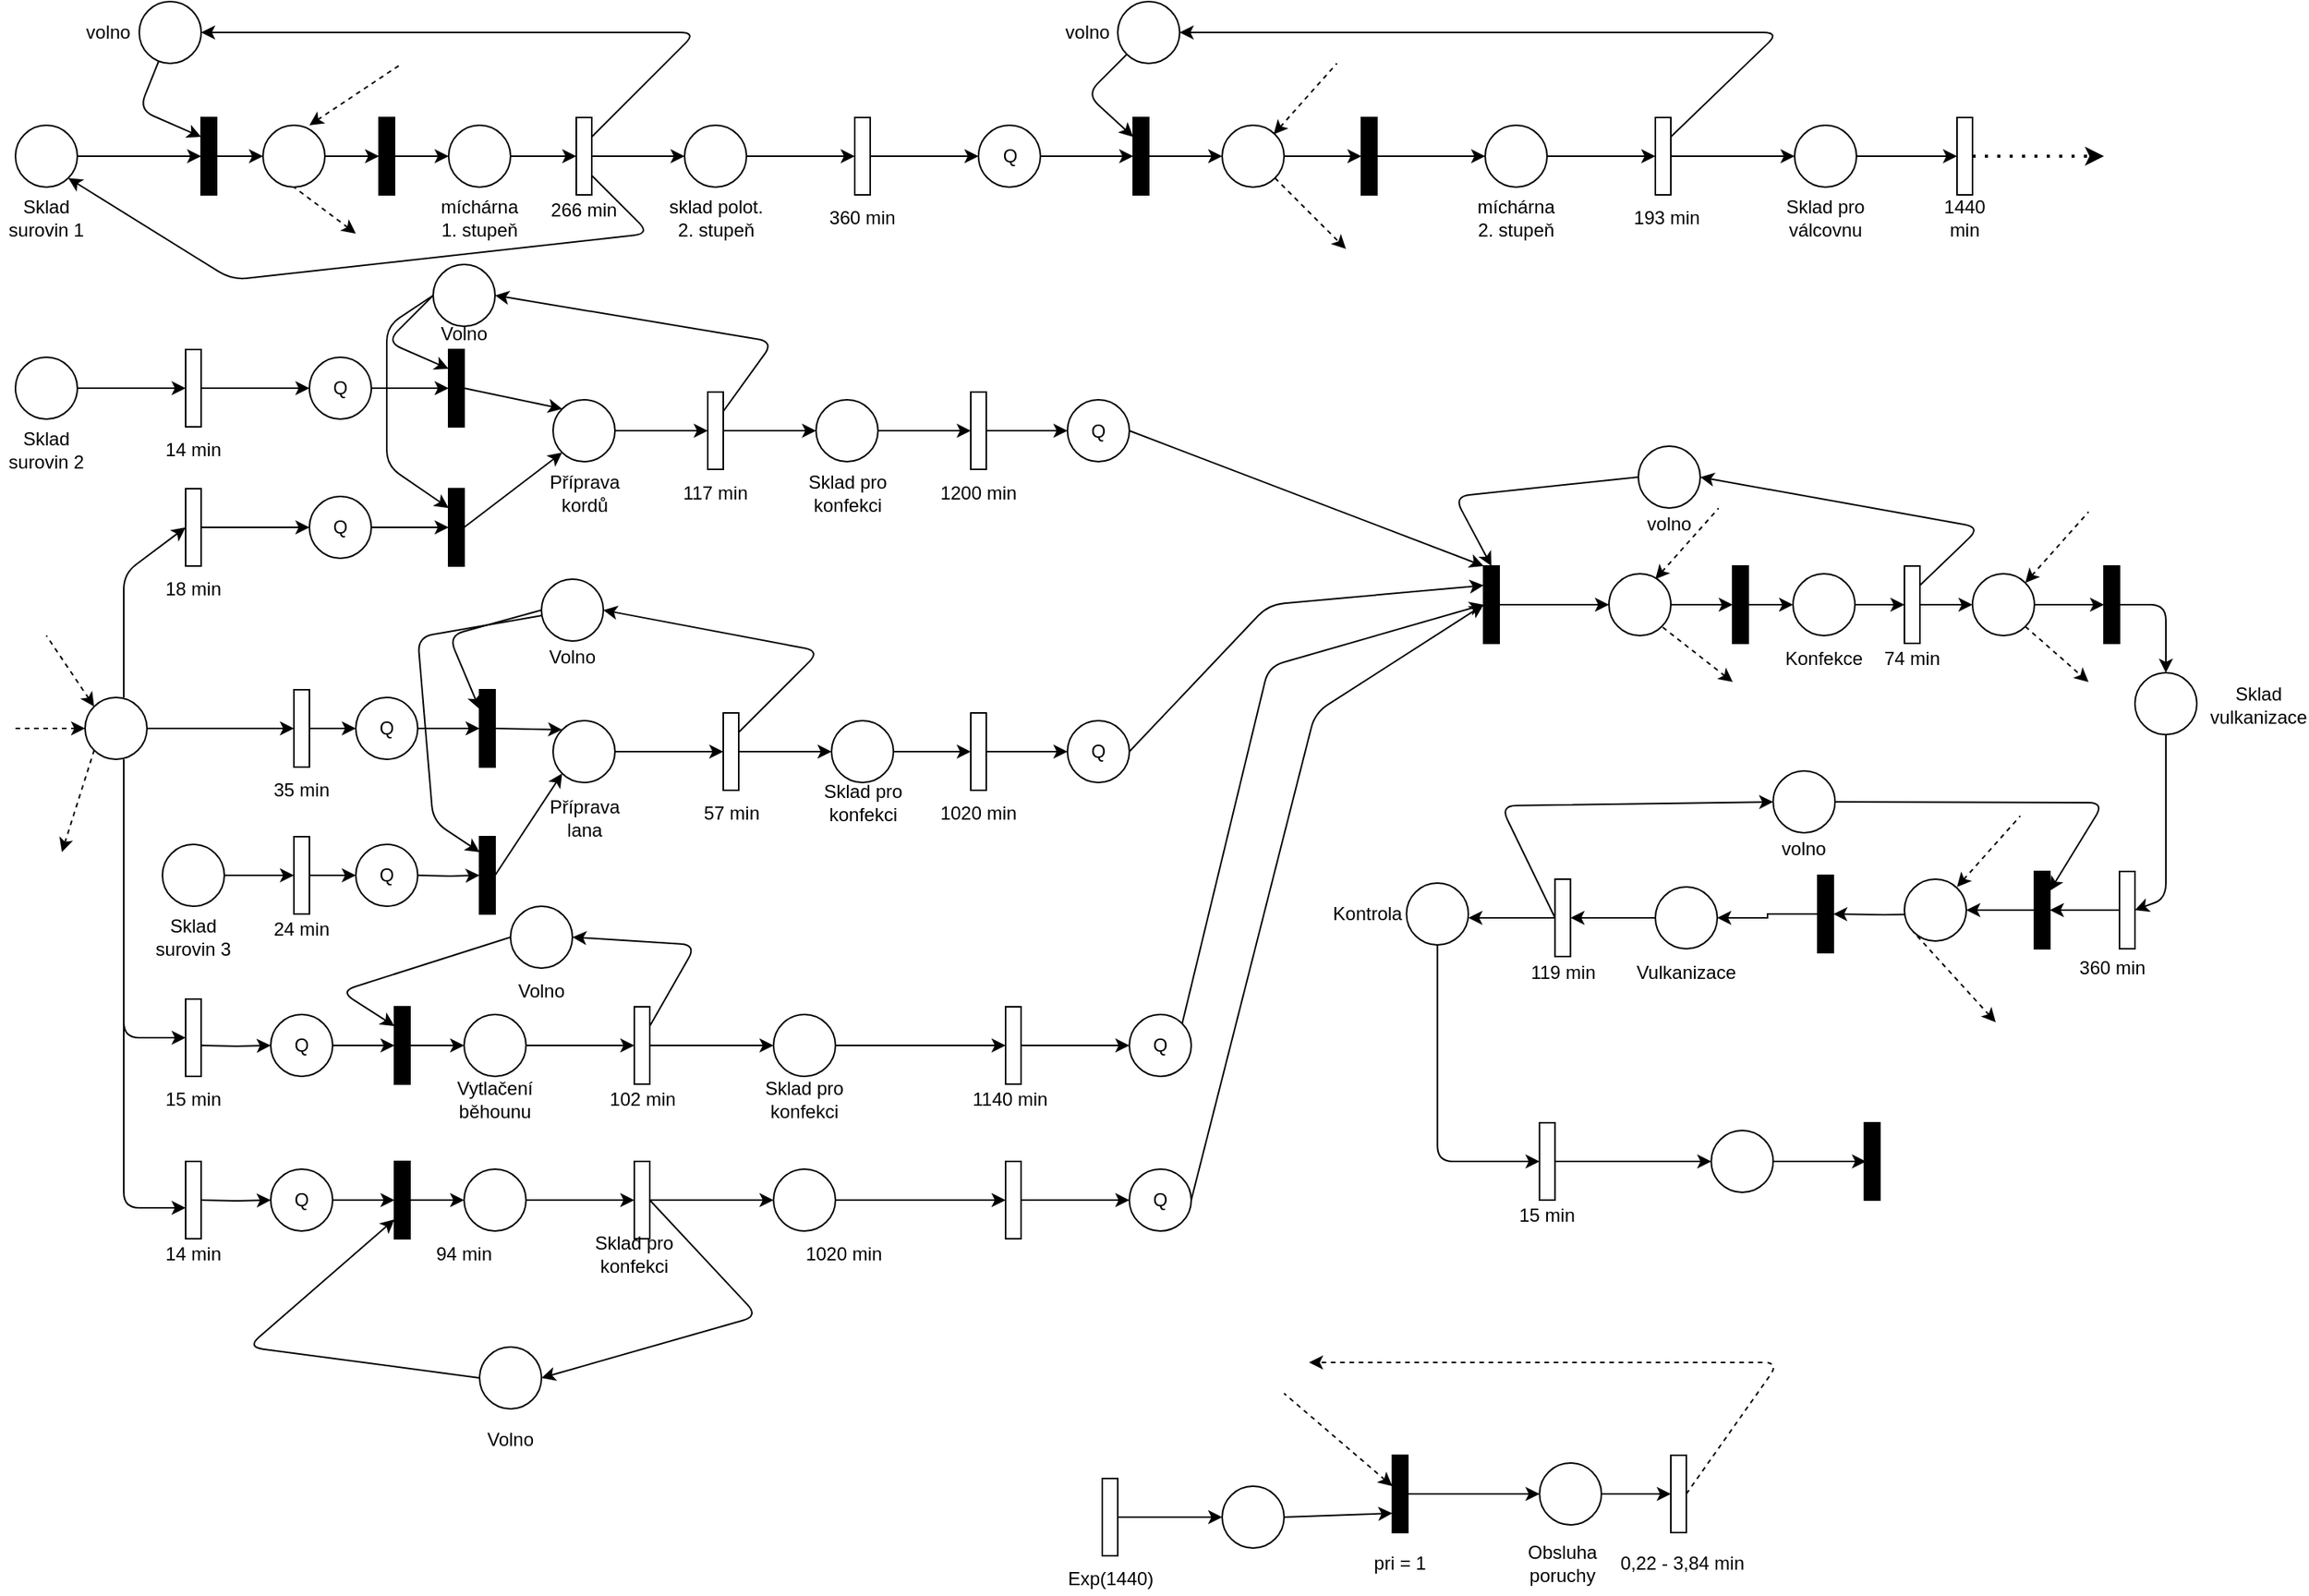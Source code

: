 <mxfile version="13.9.8" type="device"><diagram id="prtHgNgQTEPvFCAcTncT" name="Page-1"><mxGraphModel dx="1117" dy="597" grid="1" gridSize="10" guides="1" tooltips="1" connect="1" arrows="1" fold="1" page="1" pageScale="1" pageWidth="1169" pageHeight="827" math="0" shadow="0"><root><mxCell id="0"/><mxCell id="1" parent="0"/><mxCell id="CF1dB-pHGyorkiDozBWV-3" value="" style="ellipse;whiteSpace=wrap;html=1;aspect=fixed;" parent="1" vertex="1"><mxGeometry x="20" y="80" width="40" height="40" as="geometry"/></mxCell><mxCell id="CF1dB-pHGyorkiDozBWV-4" value="Sklad surovin 1" style="text;html=1;strokeColor=none;fillColor=none;align=center;verticalAlign=middle;whiteSpace=wrap;rounded=0;" parent="1" vertex="1"><mxGeometry x="10" y="130" width="60" height="20" as="geometry"/></mxCell><mxCell id="CF1dB-pHGyorkiDozBWV-5" value="" style="endArrow=classic;html=1;" parent="1" source="CF1dB-pHGyorkiDozBWV-3" target="CF1dB-pHGyorkiDozBWV-6" edge="1"><mxGeometry width="50" height="50" relative="1" as="geometry"><mxPoint x="210" y="160" as="sourcePoint"/><mxPoint x="120" y="101" as="targetPoint"/></mxGeometry></mxCell><mxCell id="9U-apCeLwvn8E9L1z7H1-29" style="edgeStyle=orthogonalEdgeStyle;rounded=0;orthogonalLoop=1;jettySize=auto;html=1;entryX=0;entryY=0.5;entryDx=0;entryDy=0;startArrow=none;startFill=0;endArrow=classic;endFill=1;" edge="1" parent="1" source="CF1dB-pHGyorkiDozBWV-6" target="9U-apCeLwvn8E9L1z7H1-28"><mxGeometry relative="1" as="geometry"/></mxCell><mxCell id="CF1dB-pHGyorkiDozBWV-6" value="" style="rounded=0;whiteSpace=wrap;html=1;fillColor=#000000;" parent="1" vertex="1"><mxGeometry x="140" y="75" width="10" height="50" as="geometry"/></mxCell><mxCell id="CF1dB-pHGyorkiDozBWV-8" value="266 min" style="text;html=1;strokeColor=none;fillColor=none;align=center;verticalAlign=middle;whiteSpace=wrap;rounded=0;" parent="1" vertex="1"><mxGeometry x="350" y="125" width="75" height="20" as="geometry"/></mxCell><mxCell id="CF1dB-pHGyorkiDozBWV-17" style="edgeStyle=orthogonalEdgeStyle;rounded=0;orthogonalLoop=1;jettySize=auto;html=1;" parent="1" source="CF1dB-pHGyorkiDozBWV-10" target="CF1dB-pHGyorkiDozBWV-18" edge="1"><mxGeometry relative="1" as="geometry"><mxPoint x="310" y="100" as="targetPoint"/></mxGeometry></mxCell><mxCell id="CF1dB-pHGyorkiDozBWV-10" value="" style="ellipse;whiteSpace=wrap;html=1;aspect=fixed;" parent="1" vertex="1"><mxGeometry x="300" y="80" width="40" height="40" as="geometry"/></mxCell><mxCell id="CF1dB-pHGyorkiDozBWV-12" value="" style="ellipse;whiteSpace=wrap;html=1;aspect=fixed;" parent="1" vertex="1"><mxGeometry x="100" width="40" height="40" as="geometry"/></mxCell><mxCell id="CF1dB-pHGyorkiDozBWV-13" value="volno" style="text;html=1;strokeColor=none;fillColor=none;align=center;verticalAlign=middle;whiteSpace=wrap;rounded=0;" parent="1" vertex="1"><mxGeometry x="60" y="10" width="40" height="20" as="geometry"/></mxCell><mxCell id="CF1dB-pHGyorkiDozBWV-14" value="" style="endArrow=classic;html=1;entryX=0;entryY=0.25;entryDx=0;entryDy=0;" parent="1" source="CF1dB-pHGyorkiDozBWV-12" target="CF1dB-pHGyorkiDozBWV-6" edge="1"><mxGeometry width="50" height="50" relative="1" as="geometry"><mxPoint x="210" y="150" as="sourcePoint"/><mxPoint x="260" y="100" as="targetPoint"/><Array as="points"><mxPoint x="100" y="70"/></Array></mxGeometry></mxCell><mxCell id="CF1dB-pHGyorkiDozBWV-22" style="edgeStyle=orthogonalEdgeStyle;rounded=0;orthogonalLoop=1;jettySize=auto;html=1;" parent="1" source="CF1dB-pHGyorkiDozBWV-18" edge="1"><mxGeometry relative="1" as="geometry"><mxPoint x="452.5" y="100" as="targetPoint"/></mxGeometry></mxCell><mxCell id="CF1dB-pHGyorkiDozBWV-18" value="" style="rounded=0;whiteSpace=wrap;html=1;" parent="1" vertex="1"><mxGeometry x="382.5" y="75" width="10" height="50" as="geometry"/></mxCell><mxCell id="CF1dB-pHGyorkiDozBWV-20" value="míchárna&lt;br&gt;1. stupeň" style="text;html=1;strokeColor=none;fillColor=none;align=center;verticalAlign=middle;whiteSpace=wrap;rounded=0;" parent="1" vertex="1"><mxGeometry x="285" y="130" width="70" height="20" as="geometry"/></mxCell><mxCell id="CF1dB-pHGyorkiDozBWV-23" value="" style="endArrow=classic;html=1;entryX=1;entryY=0.5;entryDx=0;entryDy=0;exitX=1;exitY=0.25;exitDx=0;exitDy=0;" parent="1" source="CF1dB-pHGyorkiDozBWV-18" target="CF1dB-pHGyorkiDozBWV-12" edge="1"><mxGeometry width="50" height="50" relative="1" as="geometry"><mxPoint x="340" y="80" as="sourcePoint"/><mxPoint x="390" y="30" as="targetPoint"/><Array as="points"><mxPoint x="460" y="20"/></Array></mxGeometry></mxCell><mxCell id="CF1dB-pHGyorkiDozBWV-27" style="edgeStyle=orthogonalEdgeStyle;rounded=0;orthogonalLoop=1;jettySize=auto;html=1;" parent="1" source="CF1dB-pHGyorkiDozBWV-24" edge="1"><mxGeometry relative="1" as="geometry"><mxPoint x="562.5" y="100" as="targetPoint"/></mxGeometry></mxCell><mxCell id="CF1dB-pHGyorkiDozBWV-24" value="" style="ellipse;whiteSpace=wrap;html=1;aspect=fixed;" parent="1" vertex="1"><mxGeometry x="452.5" y="80" width="40" height="40" as="geometry"/></mxCell><mxCell id="CF1dB-pHGyorkiDozBWV-25" value="sklad polot.&lt;br&gt;2. stupeň" style="text;html=1;strokeColor=none;fillColor=none;align=center;verticalAlign=middle;whiteSpace=wrap;rounded=0;" parent="1" vertex="1"><mxGeometry x="432.5" y="130" width="80" height="20" as="geometry"/></mxCell><mxCell id="CF1dB-pHGyorkiDozBWV-43" style="edgeStyle=orthogonalEdgeStyle;rounded=0;orthogonalLoop=1;jettySize=auto;html=1;" parent="1" source="CF1dB-pHGyorkiDozBWV-28" edge="1"><mxGeometry relative="1" as="geometry"><mxPoint x="642.5" y="100" as="targetPoint"/></mxGeometry></mxCell><mxCell id="CF1dB-pHGyorkiDozBWV-28" value="" style="rounded=0;whiteSpace=wrap;html=1;" parent="1" vertex="1"><mxGeometry x="562.5" y="75" width="10" height="50" as="geometry"/></mxCell><mxCell id="CF1dB-pHGyorkiDozBWV-29" value="360 min" style="text;html=1;strokeColor=none;fillColor=none;align=center;verticalAlign=middle;whiteSpace=wrap;rounded=0;" parent="1" vertex="1"><mxGeometry x="530" y="130" width="75" height="20" as="geometry"/></mxCell><mxCell id="CF1dB-pHGyorkiDozBWV-36" style="edgeStyle=orthogonalEdgeStyle;rounded=0;orthogonalLoop=1;jettySize=auto;html=1;" parent="1" source="CF1dB-pHGyorkiDozBWV-34" edge="1"><mxGeometry relative="1" as="geometry"><mxPoint x="1080" y="100" as="targetPoint"/></mxGeometry></mxCell><mxCell id="CF1dB-pHGyorkiDozBWV-34" value="" style="ellipse;whiteSpace=wrap;html=1;aspect=fixed;" parent="1" vertex="1"><mxGeometry x="970" y="80" width="40" height="40" as="geometry"/></mxCell><mxCell id="CF1dB-pHGyorkiDozBWV-35" value="míchárna&lt;br&gt;2. stupeň" style="text;html=1;strokeColor=none;fillColor=none;align=center;verticalAlign=middle;whiteSpace=wrap;rounded=0;" parent="1" vertex="1"><mxGeometry x="955" y="130" width="70" height="20" as="geometry"/></mxCell><mxCell id="CF1dB-pHGyorkiDozBWV-39" style="edgeStyle=orthogonalEdgeStyle;rounded=0;orthogonalLoop=1;jettySize=auto;html=1;" parent="1" source="CF1dB-pHGyorkiDozBWV-37" edge="1"><mxGeometry relative="1" as="geometry"><mxPoint x="1170" y="100" as="targetPoint"/></mxGeometry></mxCell><mxCell id="CF1dB-pHGyorkiDozBWV-37" value="" style="rounded=0;whiteSpace=wrap;html=1;" parent="1" vertex="1"><mxGeometry x="1080" y="75" width="10" height="50" as="geometry"/></mxCell><mxCell id="CF1dB-pHGyorkiDozBWV-38" value="193 min" style="text;html=1;strokeColor=none;fillColor=none;align=center;verticalAlign=middle;whiteSpace=wrap;rounded=0;" parent="1" vertex="1"><mxGeometry x="1065" y="130" width="45" height="20" as="geometry"/></mxCell><mxCell id="CF1dB-pHGyorkiDozBWV-53" style="edgeStyle=orthogonalEdgeStyle;rounded=0;orthogonalLoop=1;jettySize=auto;html=1;" parent="1" source="CF1dB-pHGyorkiDozBWV-40" edge="1"><mxGeometry relative="1" as="geometry"><mxPoint x="1275" y="100" as="targetPoint"/></mxGeometry></mxCell><mxCell id="CF1dB-pHGyorkiDozBWV-40" value="" style="ellipse;whiteSpace=wrap;html=1;aspect=fixed;" parent="1" vertex="1"><mxGeometry x="1170" y="80" width="40" height="40" as="geometry"/></mxCell><mxCell id="CF1dB-pHGyorkiDozBWV-42" value="Sklad pro válcovnu" style="text;html=1;strokeColor=none;fillColor=none;align=center;verticalAlign=middle;whiteSpace=wrap;rounded=0;" parent="1" vertex="1"><mxGeometry x="1160" y="130" width="60" height="20" as="geometry"/></mxCell><mxCell id="CF1dB-pHGyorkiDozBWV-45" style="edgeStyle=orthogonalEdgeStyle;rounded=0;orthogonalLoop=1;jettySize=auto;html=1;" parent="1" source="CF1dB-pHGyorkiDozBWV-44" edge="1"><mxGeometry relative="1" as="geometry"><mxPoint x="742.5" y="100" as="targetPoint"/></mxGeometry></mxCell><mxCell id="CF1dB-pHGyorkiDozBWV-44" value="Q" style="ellipse;whiteSpace=wrap;html=1;aspect=fixed;" parent="1" vertex="1"><mxGeometry x="642.5" y="80" width="40" height="40" as="geometry"/></mxCell><mxCell id="9U-apCeLwvn8E9L1z7H1-37" style="edgeStyle=orthogonalEdgeStyle;rounded=0;orthogonalLoop=1;jettySize=auto;html=1;entryX=0;entryY=0.5;entryDx=0;entryDy=0;startArrow=none;startFill=0;endArrow=classic;endFill=1;" edge="1" parent="1" source="CF1dB-pHGyorkiDozBWV-46" target="9U-apCeLwvn8E9L1z7H1-35"><mxGeometry relative="1" as="geometry"/></mxCell><mxCell id="CF1dB-pHGyorkiDozBWV-46" value="" style="rounded=0;whiteSpace=wrap;html=1;fillColor=#000000;" parent="1" vertex="1"><mxGeometry x="742.5" y="75" width="10" height="50" as="geometry"/></mxCell><mxCell id="CF1dB-pHGyorkiDozBWV-48" value="" style="ellipse;whiteSpace=wrap;html=1;aspect=fixed;" parent="1" vertex="1"><mxGeometry x="732.5" width="40" height="40" as="geometry"/></mxCell><mxCell id="CF1dB-pHGyorkiDozBWV-49" value="volno" style="text;html=1;strokeColor=none;fillColor=none;align=center;verticalAlign=middle;whiteSpace=wrap;rounded=0;" parent="1" vertex="1"><mxGeometry x="692.5" y="10" width="40" height="20" as="geometry"/></mxCell><mxCell id="CF1dB-pHGyorkiDozBWV-50" value="" style="endArrow=classic;html=1;entryX=1;entryY=0.5;entryDx=0;entryDy=0;exitX=1;exitY=0.25;exitDx=0;exitDy=0;" parent="1" source="CF1dB-pHGyorkiDozBWV-37" target="CF1dB-pHGyorkiDozBWV-48" edge="1"><mxGeometry width="50" height="50" relative="1" as="geometry"><mxPoint x="962.5" y="60" as="sourcePoint"/><mxPoint x="672.5" y="50" as="targetPoint"/><Array as="points"><mxPoint x="1160" y="20"/></Array></mxGeometry></mxCell><mxCell id="CF1dB-pHGyorkiDozBWV-51" value="" style="endArrow=classic;html=1;entryX=0;entryY=0.25;entryDx=0;entryDy=0;" parent="1" source="CF1dB-pHGyorkiDozBWV-48" target="CF1dB-pHGyorkiDozBWV-46" edge="1"><mxGeometry width="50" height="50" relative="1" as="geometry"><mxPoint x="602.5" y="70" as="sourcePoint"/><mxPoint x="652.5" y="20" as="targetPoint"/><Array as="points"><mxPoint x="712.5" y="60"/></Array></mxGeometry></mxCell><mxCell id="CF1dB-pHGyorkiDozBWV-54" value="" style="rounded=0;whiteSpace=wrap;html=1;" parent="1" vertex="1"><mxGeometry x="1275" y="75" width="10" height="50" as="geometry"/></mxCell><mxCell id="CF1dB-pHGyorkiDozBWV-55" value="1440&lt;br&gt;min" style="text;html=1;strokeColor=none;fillColor=none;align=center;verticalAlign=middle;whiteSpace=wrap;rounded=0;" parent="1" vertex="1"><mxGeometry x="1260" y="130" width="40" height="20" as="geometry"/></mxCell><mxCell id="CF1dB-pHGyorkiDozBWV-58" value="" style="endArrow=classic;dashed=1;html=1;dashPattern=1 3;strokeWidth=2;endFill=1;exitX=1;exitY=0.5;exitDx=0;exitDy=0;" parent="1" edge="1" source="CF1dB-pHGyorkiDozBWV-54"><mxGeometry width="50" height="50" relative="1" as="geometry"><mxPoint x="1240" y="30" as="sourcePoint"/><mxPoint x="1370" y="100" as="targetPoint"/></mxGeometry></mxCell><mxCell id="CF1dB-pHGyorkiDozBWV-62" style="edgeStyle=orthogonalEdgeStyle;rounded=0;orthogonalLoop=1;jettySize=auto;html=1;endArrow=classic;endFill=1;" parent="1" source="CF1dB-pHGyorkiDozBWV-60" edge="1"><mxGeometry relative="1" as="geometry"><mxPoint x="130" y="250" as="targetPoint"/></mxGeometry></mxCell><mxCell id="CF1dB-pHGyorkiDozBWV-60" value="" style="ellipse;whiteSpace=wrap;html=1;aspect=fixed;" parent="1" vertex="1"><mxGeometry x="20" y="230" width="40" height="40" as="geometry"/></mxCell><mxCell id="CF1dB-pHGyorkiDozBWV-61" value="Sklad surovin 2" style="text;html=1;strokeColor=none;fillColor=none;align=center;verticalAlign=middle;whiteSpace=wrap;rounded=0;" parent="1" vertex="1"><mxGeometry x="10" y="280" width="60" height="20" as="geometry"/></mxCell><mxCell id="CF1dB-pHGyorkiDozBWV-65" value="" style="rounded=0;whiteSpace=wrap;html=1;" parent="1" vertex="1"><mxGeometry x="130" y="225" width="10" height="50" as="geometry"/></mxCell><mxCell id="CF1dB-pHGyorkiDozBWV-67" value="14 min" style="text;html=1;strokeColor=none;fillColor=none;align=center;verticalAlign=middle;whiteSpace=wrap;rounded=0;" parent="1" vertex="1"><mxGeometry x="115" y="280" width="40" height="20" as="geometry"/></mxCell><mxCell id="CF1dB-pHGyorkiDozBWV-77" style="edgeStyle=orthogonalEdgeStyle;rounded=0;orthogonalLoop=1;jettySize=auto;html=1;endArrow=classic;endFill=1;" parent="1" source="CF1dB-pHGyorkiDozBWV-71" edge="1"><mxGeometry relative="1" as="geometry"><mxPoint x="467.5" y="277.5" as="targetPoint"/></mxGeometry></mxCell><mxCell id="CF1dB-pHGyorkiDozBWV-71" value="" style="ellipse;whiteSpace=wrap;html=1;aspect=fixed;" parent="1" vertex="1"><mxGeometry x="367.5" y="257.5" width="40" height="40" as="geometry"/></mxCell><mxCell id="CF1dB-pHGyorkiDozBWV-72" value="" style="endArrow=classic;html=1;exitX=1;exitY=0.5;exitDx=0;exitDy=0;" parent="1" source="CF1dB-pHGyorkiDozBWV-65" edge="1"><mxGeometry width="50" height="50" relative="1" as="geometry"><mxPoint x="230" y="420" as="sourcePoint"/><mxPoint x="210" y="250" as="targetPoint"/><Array as="points"/></mxGeometry></mxCell><mxCell id="CF1dB-pHGyorkiDozBWV-73" value="" style="endArrow=classic;html=1;exitX=1;exitY=0.5;exitDx=0;exitDy=0;entryX=0;entryY=0.5;entryDx=0;entryDy=0;" parent="1" target="CF1dB-pHGyorkiDozBWV-197" edge="1"><mxGeometry width="50" height="50" relative="1" as="geometry"><mxPoint x="140" y="340" as="sourcePoint"/><mxPoint x="220" y="310" as="targetPoint"/><Array as="points"><mxPoint x="190" y="340"/></Array></mxGeometry></mxCell><mxCell id="CF1dB-pHGyorkiDozBWV-75" value="Příprava kordů" style="text;html=1;strokeColor=none;fillColor=none;align=center;verticalAlign=middle;whiteSpace=wrap;rounded=0;" parent="1" vertex="1"><mxGeometry x="367.5" y="307.5" width="40" height="20" as="geometry"/></mxCell><mxCell id="CF1dB-pHGyorkiDozBWV-81" style="edgeStyle=orthogonalEdgeStyle;rounded=0;orthogonalLoop=1;jettySize=auto;html=1;endArrow=classic;endFill=1;" parent="1" source="CF1dB-pHGyorkiDozBWV-78" edge="1"><mxGeometry relative="1" as="geometry"><mxPoint x="537.5" y="277.5" as="targetPoint"/></mxGeometry></mxCell><mxCell id="CF1dB-pHGyorkiDozBWV-78" value="" style="rounded=0;whiteSpace=wrap;html=1;" parent="1" vertex="1"><mxGeometry x="467.5" y="252.5" width="10" height="50" as="geometry"/></mxCell><mxCell id="CF1dB-pHGyorkiDozBWV-80" value="117 min" style="text;html=1;strokeColor=none;fillColor=none;align=center;verticalAlign=middle;whiteSpace=wrap;rounded=0;" parent="1" vertex="1"><mxGeometry x="450" y="307.5" width="45" height="20" as="geometry"/></mxCell><mxCell id="CF1dB-pHGyorkiDozBWV-84" style="edgeStyle=orthogonalEdgeStyle;rounded=0;orthogonalLoop=1;jettySize=auto;html=1;endArrow=classic;endFill=1;" parent="1" source="CF1dB-pHGyorkiDozBWV-82" edge="1"><mxGeometry relative="1" as="geometry"><mxPoint x="637.5" y="277.5" as="targetPoint"/></mxGeometry></mxCell><mxCell id="CF1dB-pHGyorkiDozBWV-82" value="" style="ellipse;whiteSpace=wrap;html=1;aspect=fixed;" parent="1" vertex="1"><mxGeometry x="537.5" y="257.5" width="40" height="40" as="geometry"/></mxCell><mxCell id="CF1dB-pHGyorkiDozBWV-83" value="Sklad pro konfekci" style="text;html=1;strokeColor=none;fillColor=none;align=center;verticalAlign=middle;whiteSpace=wrap;rounded=0;" parent="1" vertex="1"><mxGeometry x="527.5" y="307.5" width="60" height="20" as="geometry"/></mxCell><mxCell id="CF1dB-pHGyorkiDozBWV-224" style="edgeStyle=orthogonalEdgeStyle;rounded=0;orthogonalLoop=1;jettySize=auto;html=1;entryX=0;entryY=0.5;entryDx=0;entryDy=0;endArrow=classic;endFill=1;" parent="1" source="CF1dB-pHGyorkiDozBWV-85" target="CF1dB-pHGyorkiDozBWV-152" edge="1"><mxGeometry relative="1" as="geometry"/></mxCell><mxCell id="CF1dB-pHGyorkiDozBWV-85" value="" style="rounded=0;whiteSpace=wrap;html=1;" parent="1" vertex="1"><mxGeometry x="637.5" y="252.5" width="10" height="50" as="geometry"/></mxCell><mxCell id="CF1dB-pHGyorkiDozBWV-86" value="1200 min" style="text;html=1;strokeColor=none;fillColor=none;align=center;verticalAlign=middle;whiteSpace=wrap;rounded=0;" parent="1" vertex="1"><mxGeometry x="615" y="307.5" width="55" height="20" as="geometry"/></mxCell><mxCell id="CF1dB-pHGyorkiDozBWV-95" style="edgeStyle=orthogonalEdgeStyle;rounded=0;orthogonalLoop=1;jettySize=auto;html=1;entryX=0;entryY=0.5;entryDx=0;entryDy=0;endArrow=classic;endFill=1;" parent="1" source="CF1dB-pHGyorkiDozBWV-87" edge="1"><mxGeometry relative="1" as="geometry"><mxPoint x="200" y="565" as="targetPoint"/></mxGeometry></mxCell><mxCell id="CF1dB-pHGyorkiDozBWV-87" value="" style="ellipse;whiteSpace=wrap;html=1;aspect=fixed;" parent="1" vertex="1"><mxGeometry x="115" y="545" width="40" height="40" as="geometry"/></mxCell><mxCell id="CF1dB-pHGyorkiDozBWV-89" value="Sklad surovin 3" style="text;html=1;strokeColor=none;fillColor=none;align=center;verticalAlign=middle;whiteSpace=wrap;rounded=0;" parent="1" vertex="1"><mxGeometry x="105" y="595" width="60" height="20" as="geometry"/></mxCell><mxCell id="CF1dB-pHGyorkiDozBWV-91" value="" style="endArrow=classic;html=1;exitX=0.5;exitY=0;exitDx=0;exitDy=0;entryX=0;entryY=0.5;entryDx=0;entryDy=0;" parent="1" edge="1"><mxGeometry width="50" height="50" relative="1" as="geometry"><mxPoint x="90" y="450" as="sourcePoint"/><mxPoint x="130" y="340" as="targetPoint"/><Array as="points"><mxPoint x="90" y="370"/></Array></mxGeometry></mxCell><mxCell id="CF1dB-pHGyorkiDozBWV-92" value="" style="endArrow=classic;html=1;exitX=1;exitY=0.5;exitDx=0;exitDy=0;" parent="1" edge="1"><mxGeometry width="50" height="50" relative="1" as="geometry"><mxPoint x="90" y="470" as="sourcePoint"/><mxPoint x="200" y="470" as="targetPoint"/></mxGeometry></mxCell><mxCell id="CF1dB-pHGyorkiDozBWV-103" style="edgeStyle=orthogonalEdgeStyle;rounded=0;orthogonalLoop=1;jettySize=auto;html=1;endArrow=classic;endFill=1;" parent="1" source="CF1dB-pHGyorkiDozBWV-99" edge="1"><mxGeometry relative="1" as="geometry"><mxPoint x="477.5" y="485" as="targetPoint"/></mxGeometry></mxCell><mxCell id="CF1dB-pHGyorkiDozBWV-99" value="" style="ellipse;whiteSpace=wrap;html=1;aspect=fixed;" parent="1" vertex="1"><mxGeometry x="367.5" y="465" width="40" height="40" as="geometry"/></mxCell><mxCell id="CF1dB-pHGyorkiDozBWV-100" value="" style="endArrow=classic;html=1;exitX=1;exitY=0.5;exitDx=0;exitDy=0;" parent="1" edge="1"><mxGeometry width="50" height="50" relative="1" as="geometry"><mxPoint x="210" y="470" as="sourcePoint"/><mxPoint x="240" y="470" as="targetPoint"/><Array as="points"/></mxGeometry></mxCell><mxCell id="CF1dB-pHGyorkiDozBWV-102" value="Příprava lana" style="text;html=1;strokeColor=none;fillColor=none;align=center;verticalAlign=middle;whiteSpace=wrap;rounded=0;" parent="1" vertex="1"><mxGeometry x="367.5" y="515" width="40" height="25" as="geometry"/></mxCell><mxCell id="CF1dB-pHGyorkiDozBWV-106" style="edgeStyle=orthogonalEdgeStyle;rounded=0;orthogonalLoop=1;jettySize=auto;html=1;endArrow=classic;endFill=1;" parent="1" source="CF1dB-pHGyorkiDozBWV-104" edge="1"><mxGeometry relative="1" as="geometry"><mxPoint x="547.5" y="485" as="targetPoint"/></mxGeometry></mxCell><mxCell id="CF1dB-pHGyorkiDozBWV-104" value="" style="rounded=0;whiteSpace=wrap;html=1;" parent="1" vertex="1"><mxGeometry x="477.5" y="460" width="10" height="50" as="geometry"/></mxCell><mxCell id="CF1dB-pHGyorkiDozBWV-105" value="57 min" style="text;html=1;strokeColor=none;fillColor=none;align=center;verticalAlign=middle;whiteSpace=wrap;rounded=0;" parent="1" vertex="1"><mxGeometry x="462.5" y="515" width="40" height="20" as="geometry"/></mxCell><mxCell id="CF1dB-pHGyorkiDozBWV-113" style="edgeStyle=orthogonalEdgeStyle;rounded=0;orthogonalLoop=1;jettySize=auto;html=1;endArrow=classic;endFill=1;" parent="1" source="CF1dB-pHGyorkiDozBWV-111" edge="1"><mxGeometry relative="1" as="geometry"><mxPoint x="637.5" y="485" as="targetPoint"/></mxGeometry></mxCell><mxCell id="CF1dB-pHGyorkiDozBWV-111" value="" style="ellipse;whiteSpace=wrap;html=1;aspect=fixed;" parent="1" vertex="1"><mxGeometry x="547.5" y="465" width="40" height="40" as="geometry"/></mxCell><mxCell id="CF1dB-pHGyorkiDozBWV-112" value="Sklad pro konfekci" style="text;html=1;strokeColor=none;fillColor=none;align=center;verticalAlign=middle;whiteSpace=wrap;rounded=0;" parent="1" vertex="1"><mxGeometry x="537.5" y="500" width="60" height="35" as="geometry"/></mxCell><mxCell id="CF1dB-pHGyorkiDozBWV-226" style="edgeStyle=orthogonalEdgeStyle;rounded=0;orthogonalLoop=1;jettySize=auto;html=1;entryX=0;entryY=0.5;entryDx=0;entryDy=0;endArrow=classic;endFill=1;" parent="1" source="CF1dB-pHGyorkiDozBWV-114" target="CF1dB-pHGyorkiDozBWV-225" edge="1"><mxGeometry relative="1" as="geometry"/></mxCell><mxCell id="CF1dB-pHGyorkiDozBWV-114" value="" style="rounded=0;whiteSpace=wrap;html=1;" parent="1" vertex="1"><mxGeometry x="637.5" y="460" width="10" height="50" as="geometry"/></mxCell><mxCell id="CF1dB-pHGyorkiDozBWV-115" value="1020 min" style="text;html=1;strokeColor=none;fillColor=none;align=center;verticalAlign=middle;whiteSpace=wrap;rounded=0;" parent="1" vertex="1"><mxGeometry x="615" y="515" width="55" height="20" as="geometry"/></mxCell><mxCell id="CF1dB-pHGyorkiDozBWV-116" value="" style="endArrow=classic;html=1;" parent="1" edge="1"><mxGeometry width="50" height="50" relative="1" as="geometry"><mxPoint x="90" y="490" as="sourcePoint"/><mxPoint x="130" y="670" as="targetPoint"/><Array as="points"><mxPoint x="90" y="670"/></Array></mxGeometry></mxCell><mxCell id="CF1dB-pHGyorkiDozBWV-119" style="edgeStyle=orthogonalEdgeStyle;rounded=0;orthogonalLoop=1;jettySize=auto;html=1;endArrow=classic;endFill=1;entryX=0;entryY=0.5;entryDx=0;entryDy=0;" parent="1" target="CF1dB-pHGyorkiDozBWV-234" edge="1"><mxGeometry relative="1" as="geometry"><mxPoint x="200" y="675.0" as="targetPoint"/><mxPoint x="140" y="675" as="sourcePoint"/></mxGeometry></mxCell><mxCell id="CF1dB-pHGyorkiDozBWV-118" value="15 min" style="text;html=1;strokeColor=none;fillColor=none;align=center;verticalAlign=middle;whiteSpace=wrap;rounded=0;" parent="1" vertex="1"><mxGeometry x="115" y="700" width="40" height="20" as="geometry"/></mxCell><mxCell id="CF1dB-pHGyorkiDozBWV-121" style="edgeStyle=orthogonalEdgeStyle;rounded=0;orthogonalLoop=1;jettySize=auto;html=1;endArrow=classic;endFill=1;" parent="1" source="CF1dB-pHGyorkiDozBWV-120" edge="1"><mxGeometry relative="1" as="geometry"><mxPoint x="420" y="675.0" as="targetPoint"/></mxGeometry></mxCell><mxCell id="CF1dB-pHGyorkiDozBWV-120" value="" style="ellipse;whiteSpace=wrap;html=1;aspect=fixed;" parent="1" vertex="1"><mxGeometry x="310" y="655" width="40" height="40" as="geometry"/></mxCell><mxCell id="CF1dB-pHGyorkiDozBWV-126" style="edgeStyle=orthogonalEdgeStyle;rounded=0;orthogonalLoop=1;jettySize=auto;html=1;endArrow=classic;endFill=1;" parent="1" source="CF1dB-pHGyorkiDozBWV-122" edge="1"><mxGeometry relative="1" as="geometry"><mxPoint x="510" y="675.0" as="targetPoint"/></mxGeometry></mxCell><mxCell id="CF1dB-pHGyorkiDozBWV-122" value="" style="rounded=0;whiteSpace=wrap;html=1;" parent="1" vertex="1"><mxGeometry x="420" y="650" width="10" height="50" as="geometry"/></mxCell><mxCell id="CF1dB-pHGyorkiDozBWV-123" value="Vytlačení běhounu" style="text;html=1;strokeColor=none;fillColor=none;align=center;verticalAlign=middle;whiteSpace=wrap;rounded=0;" parent="1" vertex="1"><mxGeometry x="300" y="700" width="60" height="20" as="geometry"/></mxCell><mxCell id="CF1dB-pHGyorkiDozBWV-125" value="102 min" style="text;html=1;strokeColor=none;fillColor=none;align=center;verticalAlign=middle;whiteSpace=wrap;rounded=0;" parent="1" vertex="1"><mxGeometry x="402.5" y="700" width="45" height="20" as="geometry"/></mxCell><mxCell id="CF1dB-pHGyorkiDozBWV-129" style="edgeStyle=orthogonalEdgeStyle;rounded=0;orthogonalLoop=1;jettySize=auto;html=1;endArrow=classic;endFill=1;" parent="1" source="CF1dB-pHGyorkiDozBWV-127" edge="1"><mxGeometry relative="1" as="geometry"><mxPoint x="660" y="675.0" as="targetPoint"/></mxGeometry></mxCell><mxCell id="CF1dB-pHGyorkiDozBWV-127" value="" style="ellipse;whiteSpace=wrap;html=1;aspect=fixed;" parent="1" vertex="1"><mxGeometry x="510" y="655" width="40" height="40" as="geometry"/></mxCell><mxCell id="CF1dB-pHGyorkiDozBWV-128" value="Sklad pro konfekci" style="text;html=1;strokeColor=none;fillColor=none;align=center;verticalAlign=middle;whiteSpace=wrap;rounded=0;" parent="1" vertex="1"><mxGeometry x="500" y="700" width="60" height="20" as="geometry"/></mxCell><mxCell id="CF1dB-pHGyorkiDozBWV-130" value="" style="rounded=0;whiteSpace=wrap;html=1;" parent="1" vertex="1"><mxGeometry x="660" y="650" width="10" height="50" as="geometry"/></mxCell><mxCell id="CF1dB-pHGyorkiDozBWV-131" value="1140 min" style="text;html=1;strokeColor=none;fillColor=none;align=center;verticalAlign=middle;whiteSpace=wrap;rounded=0;" parent="1" vertex="1"><mxGeometry x="632.5" y="700" width="60" height="20" as="geometry"/></mxCell><mxCell id="CF1dB-pHGyorkiDozBWV-133" value="" style="endArrow=classic;html=1;" parent="1" edge="1"><mxGeometry width="50" height="50" relative="1" as="geometry"><mxPoint x="90" y="650" as="sourcePoint"/><mxPoint x="130" y="780" as="targetPoint"/><Array as="points"><mxPoint x="90" y="780"/></Array></mxGeometry></mxCell><mxCell id="CF1dB-pHGyorkiDozBWV-137" style="edgeStyle=orthogonalEdgeStyle;rounded=0;orthogonalLoop=1;jettySize=auto;html=1;endArrow=classic;endFill=1;entryX=0;entryY=0.5;entryDx=0;entryDy=0;" parent="1" target="CF1dB-pHGyorkiDozBWV-235" edge="1"><mxGeometry relative="1" as="geometry"><mxPoint x="180" y="775" as="targetPoint"/><mxPoint x="140" y="775" as="sourcePoint"/></mxGeometry></mxCell><mxCell id="CF1dB-pHGyorkiDozBWV-141" style="edgeStyle=orthogonalEdgeStyle;rounded=0;orthogonalLoop=1;jettySize=auto;html=1;endArrow=classic;endFill=1;" parent="1" source="CF1dB-pHGyorkiDozBWV-138" edge="1"><mxGeometry relative="1" as="geometry"><mxPoint x="420" y="775.0" as="targetPoint"/></mxGeometry></mxCell><mxCell id="CF1dB-pHGyorkiDozBWV-138" value="" style="ellipse;whiteSpace=wrap;html=1;aspect=fixed;" parent="1" vertex="1"><mxGeometry x="310" y="755" width="40" height="40" as="geometry"/></mxCell><mxCell id="CF1dB-pHGyorkiDozBWV-139" value="94 min" style="text;html=1;strokeColor=none;fillColor=none;align=center;verticalAlign=middle;whiteSpace=wrap;rounded=0;" parent="1" vertex="1"><mxGeometry x="290" y="800" width="40" height="20" as="geometry"/></mxCell><mxCell id="CF1dB-pHGyorkiDozBWV-144" style="edgeStyle=orthogonalEdgeStyle;rounded=0;orthogonalLoop=1;jettySize=auto;html=1;endArrow=classic;endFill=1;" parent="1" source="CF1dB-pHGyorkiDozBWV-142" edge="1"><mxGeometry relative="1" as="geometry"><mxPoint x="510" y="775.0" as="targetPoint"/></mxGeometry></mxCell><mxCell id="CF1dB-pHGyorkiDozBWV-142" value="" style="rounded=0;whiteSpace=wrap;html=1;" parent="1" vertex="1"><mxGeometry x="420" y="750" width="10" height="50" as="geometry"/></mxCell><mxCell id="CF1dB-pHGyorkiDozBWV-147" style="edgeStyle=orthogonalEdgeStyle;rounded=0;orthogonalLoop=1;jettySize=auto;html=1;endArrow=classic;endFill=1;" parent="1" source="CF1dB-pHGyorkiDozBWV-145" edge="1"><mxGeometry relative="1" as="geometry"><mxPoint x="660" y="775.0" as="targetPoint"/></mxGeometry></mxCell><mxCell id="CF1dB-pHGyorkiDozBWV-145" value="" style="ellipse;whiteSpace=wrap;html=1;aspect=fixed;" parent="1" vertex="1"><mxGeometry x="510" y="755" width="40" height="40" as="geometry"/></mxCell><mxCell id="CF1dB-pHGyorkiDozBWV-146" value="Sklad pro konfekci" style="text;html=1;strokeColor=none;fillColor=none;align=center;verticalAlign=middle;whiteSpace=wrap;rounded=0;" parent="1" vertex="1"><mxGeometry x="390" y="800" width="60" height="20" as="geometry"/></mxCell><mxCell id="CF1dB-pHGyorkiDozBWV-148" value="" style="rounded=0;whiteSpace=wrap;html=1;" parent="1" vertex="1"><mxGeometry x="660" y="750" width="10" height="50" as="geometry"/></mxCell><mxCell id="CF1dB-pHGyorkiDozBWV-149" value="1020 min" style="text;html=1;strokeColor=none;fillColor=none;align=center;verticalAlign=middle;whiteSpace=wrap;rounded=0;" parent="1" vertex="1"><mxGeometry x="527.5" y="800" width="55" height="20" as="geometry"/></mxCell><mxCell id="CF1dB-pHGyorkiDozBWV-152" value="Q" style="ellipse;whiteSpace=wrap;html=1;aspect=fixed;" parent="1" vertex="1"><mxGeometry x="700" y="257.5" width="40" height="40" as="geometry"/></mxCell><mxCell id="CF1dB-pHGyorkiDozBWV-153" value="" style="endArrow=classic;html=1;exitX=1;exitY=0.5;exitDx=0;exitDy=0;entryX=0;entryY=0.5;entryDx=0;entryDy=0;" parent="1" source="CF1dB-pHGyorkiDozBWV-130" target="CF1dB-pHGyorkiDozBWV-227" edge="1"><mxGeometry width="50" height="50" relative="1" as="geometry"><mxPoint x="780" y="700" as="sourcePoint"/><mxPoint x="770" y="675" as="targetPoint"/><Array as="points"/></mxGeometry></mxCell><mxCell id="CF1dB-pHGyorkiDozBWV-154" value="" style="endArrow=classic;html=1;exitX=1;exitY=0.5;exitDx=0;exitDy=0;entryX=0;entryY=0.5;entryDx=0;entryDy=0;" parent="1" source="CF1dB-pHGyorkiDozBWV-148" target="CF1dB-pHGyorkiDozBWV-228" edge="1"><mxGeometry width="50" height="50" relative="1" as="geometry"><mxPoint x="770" y="770" as="sourcePoint"/><mxPoint x="790" y="775" as="targetPoint"/><Array as="points"/></mxGeometry></mxCell><mxCell id="CF1dB-pHGyorkiDozBWV-156" value="" style="rounded=0;whiteSpace=wrap;html=1;fillColor=#000000;" parent="1" vertex="1"><mxGeometry x="969" y="365" width="10" height="50" as="geometry"/></mxCell><mxCell id="CF1dB-pHGyorkiDozBWV-158" value="" style="ellipse;whiteSpace=wrap;html=1;aspect=fixed;" parent="1" vertex="1"><mxGeometry x="1050" y="370" width="40" height="40" as="geometry"/></mxCell><mxCell id="CF1dB-pHGyorkiDozBWV-163" style="edgeStyle=orthogonalEdgeStyle;rounded=0;orthogonalLoop=1;jettySize=auto;html=1;endArrow=classic;endFill=1;" parent="1" source="CF1dB-pHGyorkiDozBWV-156" target="CF1dB-pHGyorkiDozBWV-158" edge="1"><mxGeometry relative="1" as="geometry"><mxPoint x="1159" y="420" as="targetPoint"/><mxPoint x="979" y="390.0" as="sourcePoint"/></mxGeometry></mxCell><mxCell id="CF1dB-pHGyorkiDozBWV-164" value="Konfekce" style="text;html=1;strokeColor=none;fillColor=none;align=center;verticalAlign=middle;whiteSpace=wrap;rounded=0;" parent="1" vertex="1"><mxGeometry x="1169" y="415" width="40" height="20" as="geometry"/></mxCell><mxCell id="CF1dB-pHGyorkiDozBWV-167" style="edgeStyle=orthogonalEdgeStyle;rounded=0;orthogonalLoop=1;jettySize=auto;html=1;endArrow=classic;endFill=1;" parent="1" source="CF1dB-pHGyorkiDozBWV-165" edge="1"><mxGeometry relative="1" as="geometry"><mxPoint x="1285" y="390" as="targetPoint"/></mxGeometry></mxCell><mxCell id="CF1dB-pHGyorkiDozBWV-165" value="" style="rounded=0;whiteSpace=wrap;html=1;" parent="1" vertex="1"><mxGeometry x="1241" y="365" width="10" height="50" as="geometry"/></mxCell><mxCell id="CF1dB-pHGyorkiDozBWV-166" value="74 min" style="text;html=1;strokeColor=none;fillColor=none;align=center;verticalAlign=middle;whiteSpace=wrap;rounded=0;" parent="1" vertex="1"><mxGeometry x="1226" y="415" width="40" height="20" as="geometry"/></mxCell><mxCell id="CF1dB-pHGyorkiDozBWV-168" value="" style="ellipse;whiteSpace=wrap;html=1;aspect=fixed;" parent="1" vertex="1"><mxGeometry x="1390" y="434" width="40" height="40" as="geometry"/></mxCell><mxCell id="CF1dB-pHGyorkiDozBWV-170" value="Sklad vulkanizace" style="text;html=1;strokeColor=none;fillColor=none;align=center;verticalAlign=middle;whiteSpace=wrap;rounded=0;" parent="1" vertex="1"><mxGeometry x="1450" y="445" width="40" height="20" as="geometry"/></mxCell><mxCell id="9U-apCeLwvn8E9L1z7H1-66" style="edgeStyle=orthogonalEdgeStyle;rounded=0;orthogonalLoop=1;jettySize=auto;html=1;entryX=1;entryY=0.5;entryDx=0;entryDy=0;startArrow=none;startFill=0;endArrow=classic;endFill=1;" edge="1" parent="1" source="CF1dB-pHGyorkiDozBWV-174" target="9U-apCeLwvn8E9L1z7H1-64"><mxGeometry relative="1" as="geometry"/></mxCell><mxCell id="CF1dB-pHGyorkiDozBWV-174" value="" style="rounded=0;whiteSpace=wrap;html=1;" parent="1" vertex="1"><mxGeometry x="1380" y="562.5" width="10" height="50" as="geometry"/></mxCell><mxCell id="CF1dB-pHGyorkiDozBWV-175" value="360 min" style="text;html=1;strokeColor=none;fillColor=none;align=center;verticalAlign=middle;whiteSpace=wrap;rounded=0;" parent="1" vertex="1"><mxGeometry x="1347.5" y="615" width="55" height="20" as="geometry"/></mxCell><mxCell id="CF1dB-pHGyorkiDozBWV-179" style="edgeStyle=orthogonalEdgeStyle;rounded=0;orthogonalLoop=1;jettySize=auto;html=1;endArrow=classic;endFill=1;entryX=1;entryY=0.5;entryDx=0;entryDy=0;" parent="1" source="CF1dB-pHGyorkiDozBWV-177" edge="1" target="CF1dB-pHGyorkiDozBWV-180"><mxGeometry relative="1" as="geometry"><mxPoint x="1044.14" y="592.5" as="targetPoint"/></mxGeometry></mxCell><mxCell id="CF1dB-pHGyorkiDozBWV-177" value="" style="ellipse;whiteSpace=wrap;html=1;aspect=fixed;" parent="1" vertex="1"><mxGeometry x="1080" y="572.5" width="40" height="40" as="geometry"/></mxCell><mxCell id="CF1dB-pHGyorkiDozBWV-178" value="Vulkanizace" style="text;html=1;strokeColor=none;fillColor=none;align=center;verticalAlign=middle;whiteSpace=wrap;rounded=0;" parent="1" vertex="1"><mxGeometry x="1080" y="617.5" width="40" height="20" as="geometry"/></mxCell><mxCell id="CF1dB-pHGyorkiDozBWV-182" style="edgeStyle=orthogonalEdgeStyle;rounded=0;orthogonalLoop=1;jettySize=auto;html=1;endArrow=classic;endFill=1;entryX=1;entryY=0.5;entryDx=0;entryDy=0;" parent="1" source="CF1dB-pHGyorkiDozBWV-180" edge="1"><mxGeometry relative="1" as="geometry"><mxPoint x="959.14" y="592.5" as="targetPoint"/></mxGeometry></mxCell><mxCell id="CF1dB-pHGyorkiDozBWV-180" value="" style="rounded=0;whiteSpace=wrap;html=1;" parent="1" vertex="1"><mxGeometry x="1015.14" y="567.5" width="10" height="50" as="geometry"/></mxCell><mxCell id="CF1dB-pHGyorkiDozBWV-181" value="119 min" style="text;html=1;strokeColor=none;fillColor=none;align=center;verticalAlign=middle;whiteSpace=wrap;rounded=0;" parent="1" vertex="1"><mxGeometry x="992.64" y="617.5" width="55" height="20" as="geometry"/></mxCell><mxCell id="CF1dB-pHGyorkiDozBWV-183" value="" style="ellipse;whiteSpace=wrap;html=1;aspect=fixed;" parent="1" vertex="1"><mxGeometry x="919.14" y="570" width="40" height="40" as="geometry"/></mxCell><mxCell id="CF1dB-pHGyorkiDozBWV-184" value="Kontrola" style="text;html=1;strokeColor=none;fillColor=none;align=center;verticalAlign=middle;whiteSpace=wrap;rounded=0;" parent="1" vertex="1"><mxGeometry x="874.14" y="580" width="40" height="20" as="geometry"/></mxCell><mxCell id="CF1dB-pHGyorkiDozBWV-187" value="" style="endArrow=classic;html=1;exitX=0.5;exitY=1;exitDx=0;exitDy=0;entryX=0;entryY=0.5;entryDx=0;entryDy=0;" parent="1" source="CF1dB-pHGyorkiDozBWV-183" edge="1" target="CF1dB-pHGyorkiDozBWV-188"><mxGeometry width="50" height="50" relative="1" as="geometry"><mxPoint x="975.14" y="630" as="sourcePoint"/><mxPoint x="1035.14" y="630" as="targetPoint"/><Array as="points"><mxPoint x="939.14" y="750"/></Array></mxGeometry></mxCell><mxCell id="CF1dB-pHGyorkiDozBWV-188" value="" style="rounded=0;whiteSpace=wrap;html=1;" parent="1" vertex="1"><mxGeometry x="1005.14" y="725" width="10" height="50" as="geometry"/></mxCell><mxCell id="CF1dB-pHGyorkiDozBWV-189" value="15 min" style="text;html=1;strokeColor=none;fillColor=none;align=center;verticalAlign=middle;whiteSpace=wrap;rounded=0;" parent="1" vertex="1"><mxGeometry x="990.14" y="775" width="40" height="20" as="geometry"/></mxCell><mxCell id="CF1dB-pHGyorkiDozBWV-190" value="" style="endArrow=classic;html=1;exitX=1;exitY=0.5;exitDx=0;exitDy=0;" parent="1" source="CF1dB-pHGyorkiDozBWV-188" edge="1"><mxGeometry width="50" height="50" relative="1" as="geometry"><mxPoint x="1116.14" y="800" as="sourcePoint"/><mxPoint x="1116.14" y="750" as="targetPoint"/></mxGeometry></mxCell><mxCell id="CF1dB-pHGyorkiDozBWV-193" style="edgeStyle=orthogonalEdgeStyle;rounded=0;orthogonalLoop=1;jettySize=auto;html=1;endArrow=classic;endFill=1;" parent="1" source="CF1dB-pHGyorkiDozBWV-192" edge="1"><mxGeometry relative="1" as="geometry"><mxPoint x="1216.14" y="750" as="targetPoint"/></mxGeometry></mxCell><mxCell id="CF1dB-pHGyorkiDozBWV-192" value="" style="ellipse;whiteSpace=wrap;html=1;aspect=fixed;" parent="1" vertex="1"><mxGeometry x="1116.14" y="730" width="40" height="40" as="geometry"/></mxCell><mxCell id="CF1dB-pHGyorkiDozBWV-194" value="" style="rounded=0;whiteSpace=wrap;html=1;fillColor=#000000;" parent="1" vertex="1"><mxGeometry x="1215.14" y="725" width="10" height="50" as="geometry"/></mxCell><mxCell id="CF1dB-pHGyorkiDozBWV-198" style="edgeStyle=orthogonalEdgeStyle;rounded=0;orthogonalLoop=1;jettySize=auto;html=1;endArrow=classic;endFill=1;" parent="1" source="CF1dB-pHGyorkiDozBWV-196" edge="1"><mxGeometry relative="1" as="geometry"><mxPoint x="300" y="250" as="targetPoint"/></mxGeometry></mxCell><mxCell id="CF1dB-pHGyorkiDozBWV-196" value="Q" style="ellipse;whiteSpace=wrap;html=1;aspect=fixed;" parent="1" vertex="1"><mxGeometry x="210" y="230" width="40" height="40" as="geometry"/></mxCell><mxCell id="CF1dB-pHGyorkiDozBWV-199" value="" style="edgeStyle=orthogonalEdgeStyle;rounded=0;orthogonalLoop=1;jettySize=auto;html=1;endArrow=classic;endFill=1;" parent="1" source="CF1dB-pHGyorkiDozBWV-197" edge="1"><mxGeometry relative="1" as="geometry"><mxPoint x="300" y="340" as="targetPoint"/></mxGeometry></mxCell><mxCell id="CF1dB-pHGyorkiDozBWV-197" value="Q" style="ellipse;whiteSpace=wrap;html=1;aspect=fixed;" parent="1" vertex="1"><mxGeometry x="210" y="320" width="40" height="40" as="geometry"/></mxCell><mxCell id="CF1dB-pHGyorkiDozBWV-200" value="" style="rounded=0;whiteSpace=wrap;html=1;fillColor=#000000;" parent="1" vertex="1"><mxGeometry x="300" y="225" width="10" height="50" as="geometry"/></mxCell><mxCell id="CF1dB-pHGyorkiDozBWV-201" value="" style="rounded=0;whiteSpace=wrap;html=1;fillColor=#000000;" parent="1" vertex="1"><mxGeometry x="300" y="315" width="10" height="50" as="geometry"/></mxCell><mxCell id="CF1dB-pHGyorkiDozBWV-202" value="" style="endArrow=classic;html=1;entryX=0;entryY=1;entryDx=0;entryDy=0;exitX=1;exitY=0.5;exitDx=0;exitDy=0;" parent="1" source="CF1dB-pHGyorkiDozBWV-201" target="CF1dB-pHGyorkiDozBWV-71" edge="1"><mxGeometry width="50" height="50" relative="1" as="geometry"><mxPoint x="320" y="360" as="sourcePoint"/><mxPoint x="370" y="310" as="targetPoint"/></mxGeometry></mxCell><mxCell id="CF1dB-pHGyorkiDozBWV-203" value="" style="endArrow=classic;html=1;entryX=0;entryY=0;entryDx=0;entryDy=0;exitX=1;exitY=0.5;exitDx=0;exitDy=0;" parent="1" source="CF1dB-pHGyorkiDozBWV-200" target="CF1dB-pHGyorkiDozBWV-71" edge="1"><mxGeometry width="50" height="50" relative="1" as="geometry"><mxPoint x="330" y="240" as="sourcePoint"/><mxPoint x="380" y="190" as="targetPoint"/></mxGeometry></mxCell><mxCell id="CF1dB-pHGyorkiDozBWV-204" value="" style="endArrow=classic;html=1;exitX=1;exitY=0.25;exitDx=0;exitDy=0;entryX=1;entryY=0.5;entryDx=0;entryDy=0;" parent="1" source="CF1dB-pHGyorkiDozBWV-78" target="CF1dB-pHGyorkiDozBWV-205" edge="1"><mxGeometry width="50" height="50" relative="1" as="geometry"><mxPoint x="440" y="230" as="sourcePoint"/><mxPoint x="360" y="200" as="targetPoint"/><Array as="points"><mxPoint x="510" y="220"/></Array></mxGeometry></mxCell><mxCell id="CF1dB-pHGyorkiDozBWV-205" value="" style="ellipse;whiteSpace=wrap;html=1;aspect=fixed;" parent="1" vertex="1"><mxGeometry x="290" y="170" width="40" height="40" as="geometry"/></mxCell><mxCell id="CF1dB-pHGyorkiDozBWV-206" value="" style="endArrow=classic;html=1;exitX=0;exitY=0.5;exitDx=0;exitDy=0;entryX=0;entryY=0.25;entryDx=0;entryDy=0;" parent="1" source="CF1dB-pHGyorkiDozBWV-205" target="CF1dB-pHGyorkiDozBWV-200" edge="1"><mxGeometry width="50" height="50" relative="1" as="geometry"><mxPoint x="230" y="200" as="sourcePoint"/><mxPoint x="280" y="150" as="targetPoint"/><Array as="points"><mxPoint x="260" y="220"/></Array></mxGeometry></mxCell><mxCell id="CF1dB-pHGyorkiDozBWV-207" value="" style="endArrow=classic;html=1;entryX=0;entryY=0.25;entryDx=0;entryDy=0;exitX=0;exitY=0.5;exitDx=0;exitDy=0;" parent="1" source="CF1dB-pHGyorkiDozBWV-205" target="CF1dB-pHGyorkiDozBWV-201" edge="1"><mxGeometry width="50" height="50" relative="1" as="geometry"><mxPoint x="260" y="220" as="sourcePoint"/><mxPoint x="320" y="290" as="targetPoint"/><Array as="points"><mxPoint x="260" y="210"/><mxPoint x="260" y="300"/></Array></mxGeometry></mxCell><mxCell id="CF1dB-pHGyorkiDozBWV-208" value="Volno" style="text;html=1;strokeColor=none;fillColor=none;align=center;verticalAlign=middle;whiteSpace=wrap;rounded=0;" parent="1" vertex="1"><mxGeometry x="290" y="205" width="40" height="20" as="geometry"/></mxCell><mxCell id="CF1dB-pHGyorkiDozBWV-213" style="edgeStyle=orthogonalEdgeStyle;rounded=0;orthogonalLoop=1;jettySize=auto;html=1;entryX=0;entryY=0.5;entryDx=0;entryDy=0;endArrow=classic;endFill=1;" parent="1" source="CF1dB-pHGyorkiDozBWV-209" target="CF1dB-pHGyorkiDozBWV-211" edge="1"><mxGeometry relative="1" as="geometry"/></mxCell><mxCell id="CF1dB-pHGyorkiDozBWV-209" value="Q" style="ellipse;whiteSpace=wrap;html=1;aspect=fixed;" parent="1" vertex="1"><mxGeometry x="240" y="450" width="40" height="40" as="geometry"/></mxCell><mxCell id="CF1dB-pHGyorkiDozBWV-214" style="edgeStyle=orthogonalEdgeStyle;rounded=0;orthogonalLoop=1;jettySize=auto;html=1;entryX=0;entryY=0.5;entryDx=0;entryDy=0;endArrow=classic;endFill=1;" parent="1" target="CF1dB-pHGyorkiDozBWV-212" edge="1"><mxGeometry relative="1" as="geometry"><mxPoint x="280" y="565" as="sourcePoint"/></mxGeometry></mxCell><mxCell id="CF1dB-pHGyorkiDozBWV-211" value="" style="rounded=0;whiteSpace=wrap;html=1;fillColor=#000000;" parent="1" vertex="1"><mxGeometry x="320" y="445" width="10" height="50" as="geometry"/></mxCell><mxCell id="CF1dB-pHGyorkiDozBWV-212" value="" style="rounded=0;whiteSpace=wrap;html=1;fillColor=#000000;" parent="1" vertex="1"><mxGeometry x="320" y="540" width="10" height="50" as="geometry"/></mxCell><mxCell id="CF1dB-pHGyorkiDozBWV-216" value="" style="endArrow=classic;html=1;exitX=1;exitY=0.5;exitDx=0;exitDy=0;entryX=0;entryY=1;entryDx=0;entryDy=0;" parent="1" source="CF1dB-pHGyorkiDozBWV-212" target="CF1dB-pHGyorkiDozBWV-99" edge="1"><mxGeometry width="50" height="50" relative="1" as="geometry"><mxPoint x="380" y="630" as="sourcePoint"/><mxPoint x="430" y="580" as="targetPoint"/></mxGeometry></mxCell><mxCell id="CF1dB-pHGyorkiDozBWV-217" value="" style="endArrow=classic;html=1;exitX=1;exitY=0.5;exitDx=0;exitDy=0;entryX=0;entryY=0;entryDx=0;entryDy=0;" parent="1" source="CF1dB-pHGyorkiDozBWV-211" target="CF1dB-pHGyorkiDozBWV-99" edge="1"><mxGeometry width="50" height="50" relative="1" as="geometry"><mxPoint x="360" y="450" as="sourcePoint"/><mxPoint x="410" y="400" as="targetPoint"/></mxGeometry></mxCell><mxCell id="CF1dB-pHGyorkiDozBWV-218" value="" style="endArrow=classic;html=1;exitX=1;exitY=0.25;exitDx=0;exitDy=0;entryX=1;entryY=0.5;entryDx=0;entryDy=0;" parent="1" source="CF1dB-pHGyorkiDozBWV-104" target="CF1dB-pHGyorkiDozBWV-219" edge="1"><mxGeometry width="50" height="50" relative="1" as="geometry"><mxPoint x="450" y="400" as="sourcePoint"/><mxPoint x="400" y="400" as="targetPoint"/><Array as="points"><mxPoint x="540" y="420"/></Array></mxGeometry></mxCell><mxCell id="CF1dB-pHGyorkiDozBWV-219" value="" style="ellipse;whiteSpace=wrap;html=1;aspect=fixed;" parent="1" vertex="1"><mxGeometry x="360" y="373.5" width="40" height="40" as="geometry"/></mxCell><mxCell id="CF1dB-pHGyorkiDozBWV-221" value="" style="endArrow=classic;html=1;exitX=0;exitY=0.5;exitDx=0;exitDy=0;entryX=0;entryY=0.25;entryDx=0;entryDy=0;" parent="1" source="CF1dB-pHGyorkiDozBWV-219" target="CF1dB-pHGyorkiDozBWV-211" edge="1"><mxGeometry width="50" height="50" relative="1" as="geometry"><mxPoint x="230" y="430" as="sourcePoint"/><mxPoint x="310" y="450" as="targetPoint"/><Array as="points"><mxPoint x="300" y="410"/></Array></mxGeometry></mxCell><mxCell id="CF1dB-pHGyorkiDozBWV-222" value="" style="endArrow=classic;html=1;" parent="1" source="CF1dB-pHGyorkiDozBWV-219" edge="1"><mxGeometry width="50" height="50" relative="1" as="geometry"><mxPoint x="210" y="430" as="sourcePoint"/><mxPoint x="320" y="550" as="targetPoint"/><Array as="points"><mxPoint x="280" y="411"/><mxPoint x="290" y="530"/></Array></mxGeometry></mxCell><mxCell id="CF1dB-pHGyorkiDozBWV-223" value="Volno" style="text;html=1;strokeColor=none;fillColor=none;align=center;verticalAlign=middle;whiteSpace=wrap;rounded=0;" parent="1" vertex="1"><mxGeometry x="360" y="414" width="40" height="20" as="geometry"/></mxCell><mxCell id="CF1dB-pHGyorkiDozBWV-225" value="Q" style="ellipse;whiteSpace=wrap;html=1;aspect=fixed;" parent="1" vertex="1"><mxGeometry x="700" y="465" width="40" height="40" as="geometry"/></mxCell><mxCell id="CF1dB-pHGyorkiDozBWV-227" value="Q" style="ellipse;whiteSpace=wrap;html=1;aspect=fixed;" parent="1" vertex="1"><mxGeometry x="740" y="655" width="40" height="40" as="geometry"/></mxCell><mxCell id="CF1dB-pHGyorkiDozBWV-228" value="Q" style="ellipse;whiteSpace=wrap;html=1;aspect=fixed;" parent="1" vertex="1"><mxGeometry x="740" y="755" width="40" height="40" as="geometry"/></mxCell><mxCell id="CF1dB-pHGyorkiDozBWV-230" value="" style="endArrow=classic;html=1;exitX=1;exitY=0.5;exitDx=0;exitDy=0;entryX=0;entryY=0;entryDx=0;entryDy=0;" parent="1" source="CF1dB-pHGyorkiDozBWV-152" target="CF1dB-pHGyorkiDozBWV-156" edge="1"><mxGeometry width="50" height="50" relative="1" as="geometry"><mxPoint x="830" y="340" as="sourcePoint"/><mxPoint x="880" y="290" as="targetPoint"/></mxGeometry></mxCell><mxCell id="CF1dB-pHGyorkiDozBWV-231" value="" style="endArrow=classic;html=1;entryX=0;entryY=0.25;entryDx=0;entryDy=0;exitX=1;exitY=0.5;exitDx=0;exitDy=0;" parent="1" source="CF1dB-pHGyorkiDozBWV-225" target="CF1dB-pHGyorkiDozBWV-156" edge="1"><mxGeometry width="50" height="50" relative="1" as="geometry"><mxPoint x="760" y="450" as="sourcePoint"/><mxPoint x="810" y="400" as="targetPoint"/><Array as="points"><mxPoint x="830" y="390"/></Array></mxGeometry></mxCell><mxCell id="CF1dB-pHGyorkiDozBWV-232" value="" style="endArrow=classic;html=1;entryX=0;entryY=0.5;entryDx=0;entryDy=0;exitX=1;exitY=0;exitDx=0;exitDy=0;" parent="1" source="CF1dB-pHGyorkiDozBWV-227" target="CF1dB-pHGyorkiDozBWV-156" edge="1"><mxGeometry width="50" height="50" relative="1" as="geometry"><mxPoint x="700" y="650" as="sourcePoint"/><mxPoint x="750" y="600" as="targetPoint"/><Array as="points"><mxPoint x="830" y="430"/></Array></mxGeometry></mxCell><mxCell id="CF1dB-pHGyorkiDozBWV-233" value="" style="endArrow=classic;html=1;exitX=1;exitY=0.5;exitDx=0;exitDy=0;entryX=0;entryY=0.5;entryDx=0;entryDy=0;" parent="1" source="CF1dB-pHGyorkiDozBWV-228" target="CF1dB-pHGyorkiDozBWV-156" edge="1"><mxGeometry width="50" height="50" relative="1" as="geometry"><mxPoint x="740" y="730" as="sourcePoint"/><mxPoint x="870" y="440" as="targetPoint"/><Array as="points"><mxPoint x="860" y="460"/></Array></mxGeometry></mxCell><mxCell id="CF1dB-pHGyorkiDozBWV-241" value="" style="edgeStyle=orthogonalEdgeStyle;rounded=0;orthogonalLoop=1;jettySize=auto;html=1;endArrow=classic;endFill=1;" parent="1" source="CF1dB-pHGyorkiDozBWV-234" target="CF1dB-pHGyorkiDozBWV-237" edge="1"><mxGeometry relative="1" as="geometry"/></mxCell><mxCell id="CF1dB-pHGyorkiDozBWV-234" value="Q" style="ellipse;whiteSpace=wrap;html=1;aspect=fixed;" parent="1" vertex="1"><mxGeometry x="185" y="655" width="40" height="40" as="geometry"/></mxCell><mxCell id="CF1dB-pHGyorkiDozBWV-240" value="" style="edgeStyle=orthogonalEdgeStyle;rounded=0;orthogonalLoop=1;jettySize=auto;html=1;endArrow=classic;endFill=1;" parent="1" source="CF1dB-pHGyorkiDozBWV-235" target="CF1dB-pHGyorkiDozBWV-239" edge="1"><mxGeometry relative="1" as="geometry"/></mxCell><mxCell id="CF1dB-pHGyorkiDozBWV-235" value="Q" style="ellipse;whiteSpace=wrap;html=1;aspect=fixed;" parent="1" vertex="1"><mxGeometry x="185" y="755" width="40" height="40" as="geometry"/></mxCell><mxCell id="CF1dB-pHGyorkiDozBWV-242" value="" style="edgeStyle=orthogonalEdgeStyle;rounded=0;orthogonalLoop=1;jettySize=auto;html=1;endArrow=classic;endFill=1;entryX=0;entryY=0.5;entryDx=0;entryDy=0;" parent="1" source="CF1dB-pHGyorkiDozBWV-237" target="CF1dB-pHGyorkiDozBWV-120" edge="1"><mxGeometry relative="1" as="geometry"><mxPoint x="300" y="610" as="targetPoint"/></mxGeometry></mxCell><mxCell id="CF1dB-pHGyorkiDozBWV-237" value="" style="rounded=0;whiteSpace=wrap;html=1;fillColor=#000000;" parent="1" vertex="1"><mxGeometry x="265" y="650" width="10" height="50" as="geometry"/></mxCell><mxCell id="CF1dB-pHGyorkiDozBWV-244" style="edgeStyle=orthogonalEdgeStyle;rounded=0;orthogonalLoop=1;jettySize=auto;html=1;entryX=0;entryY=0.5;entryDx=0;entryDy=0;endArrow=classic;endFill=1;" parent="1" source="CF1dB-pHGyorkiDozBWV-239" target="CF1dB-pHGyorkiDozBWV-138" edge="1"><mxGeometry relative="1" as="geometry"/></mxCell><mxCell id="CF1dB-pHGyorkiDozBWV-239" value="" style="rounded=0;whiteSpace=wrap;html=1;fillColor=#000000;" parent="1" vertex="1"><mxGeometry x="265" y="750" width="10" height="50" as="geometry"/></mxCell><mxCell id="CF1dB-pHGyorkiDozBWV-247" value="" style="ellipse;whiteSpace=wrap;html=1;aspect=fixed;" parent="1" vertex="1"><mxGeometry x="340" y="585" width="40" height="40" as="geometry"/></mxCell><mxCell id="CF1dB-pHGyorkiDozBWV-248" value="Volno" style="text;html=1;strokeColor=none;fillColor=none;align=center;verticalAlign=middle;whiteSpace=wrap;rounded=0;" parent="1" vertex="1"><mxGeometry x="340" y="630" width="40" height="20" as="geometry"/></mxCell><mxCell id="CF1dB-pHGyorkiDozBWV-249" value="" style="endArrow=classic;html=1;exitX=1;exitY=0.25;exitDx=0;exitDy=0;entryX=1;entryY=0.5;entryDx=0;entryDy=0;" parent="1" source="CF1dB-pHGyorkiDozBWV-122" target="CF1dB-pHGyorkiDozBWV-247" edge="1"><mxGeometry width="50" height="50" relative="1" as="geometry"><mxPoint x="460" y="640" as="sourcePoint"/><mxPoint x="510" y="590" as="targetPoint"/><Array as="points"><mxPoint x="460" y="610"/></Array></mxGeometry></mxCell><mxCell id="CF1dB-pHGyorkiDozBWV-250" value="" style="endArrow=classic;html=1;exitX=0;exitY=0.5;exitDx=0;exitDy=0;entryX=0;entryY=0.25;entryDx=0;entryDy=0;" parent="1" source="CF1dB-pHGyorkiDozBWV-247" target="CF1dB-pHGyorkiDozBWV-237" edge="1"><mxGeometry width="50" height="50" relative="1" as="geometry"><mxPoint x="250" y="650" as="sourcePoint"/><mxPoint x="300" y="600" as="targetPoint"/><Array as="points"><mxPoint x="230" y="640"/></Array></mxGeometry></mxCell><mxCell id="CF1dB-pHGyorkiDozBWV-252" value="" style="ellipse;whiteSpace=wrap;html=1;aspect=fixed;" parent="1" vertex="1"><mxGeometry x="320" y="870" width="40" height="40" as="geometry"/></mxCell><mxCell id="CF1dB-pHGyorkiDozBWV-253" value="" style="endArrow=classic;html=1;exitX=1;exitY=0.5;exitDx=0;exitDy=0;entryX=1;entryY=0.5;entryDx=0;entryDy=0;" parent="1" source="CF1dB-pHGyorkiDozBWV-142" target="CF1dB-pHGyorkiDozBWV-252" edge="1"><mxGeometry width="50" height="50" relative="1" as="geometry"><mxPoint x="470" y="940" as="sourcePoint"/><mxPoint x="520" y="890" as="targetPoint"/><Array as="points"><mxPoint x="500" y="850"/></Array></mxGeometry></mxCell><mxCell id="CF1dB-pHGyorkiDozBWV-254" value="" style="endArrow=classic;html=1;entryX=0;entryY=0.75;entryDx=0;entryDy=0;exitX=0;exitY=0.5;exitDx=0;exitDy=0;" parent="1" source="CF1dB-pHGyorkiDozBWV-252" target="CF1dB-pHGyorkiDozBWV-239" edge="1"><mxGeometry width="50" height="50" relative="1" as="geometry"><mxPoint x="110" y="970" as="sourcePoint"/><mxPoint x="160" y="920" as="targetPoint"/><Array as="points"><mxPoint x="170" y="870"/></Array></mxGeometry></mxCell><mxCell id="CF1dB-pHGyorkiDozBWV-255" value="Volno" style="text;html=1;strokeColor=none;fillColor=none;align=center;verticalAlign=middle;whiteSpace=wrap;rounded=0;" parent="1" vertex="1"><mxGeometry x="320" y="920" width="40" height="20" as="geometry"/></mxCell><mxCell id="P9Gcqv6MSKk77q_2HF2S-1" value="" style="ellipse;whiteSpace=wrap;html=1;aspect=fixed;" parent="1" vertex="1"><mxGeometry x="65" y="450" width="40" height="40" as="geometry"/></mxCell><mxCell id="P9Gcqv6MSKk77q_2HF2S-4" value="" style="endArrow=classic;html=1;exitX=0.5;exitY=1;exitDx=0;exitDy=0;" parent="1" edge="1"><mxGeometry width="50" height="50" relative="1" as="geometry"><mxPoint x="90" y="490" as="sourcePoint"/><mxPoint x="90" y="490" as="targetPoint"/><Array as="points"/></mxGeometry></mxCell><mxCell id="9U-apCeLwvn8E9L1z7H1-1" value="" style="endArrow=classic;html=1;entryX=1;entryY=1;entryDx=0;entryDy=0;exitX=1;exitY=0.75;exitDx=0;exitDy=0;" edge="1" parent="1" source="CF1dB-pHGyorkiDozBWV-18" target="CF1dB-pHGyorkiDozBWV-3"><mxGeometry width="50" height="50" relative="1" as="geometry"><mxPoint x="220" y="180" as="sourcePoint"/><mxPoint x="150" y="150" as="targetPoint"/><Array as="points"><mxPoint x="430" y="150"/><mxPoint x="160" y="180"/></Array></mxGeometry></mxCell><mxCell id="9U-apCeLwvn8E9L1z7H1-2" value="" style="rounded=0;whiteSpace=wrap;html=1;" vertex="1" parent="1"><mxGeometry x="130" y="315" width="10" height="50" as="geometry"/></mxCell><mxCell id="9U-apCeLwvn8E9L1z7H1-3" value="18 min" style="text;html=1;strokeColor=none;fillColor=none;align=center;verticalAlign=middle;whiteSpace=wrap;rounded=0;" vertex="1" parent="1"><mxGeometry x="115" y="370" width="40" height="20" as="geometry"/></mxCell><mxCell id="9U-apCeLwvn8E9L1z7H1-4" value="" style="rounded=0;whiteSpace=wrap;html=1;" vertex="1" parent="1"><mxGeometry x="200" y="445" width="10" height="50" as="geometry"/></mxCell><mxCell id="9U-apCeLwvn8E9L1z7H1-8" value="" style="edgeStyle=orthogonalEdgeStyle;rounded=0;orthogonalLoop=1;jettySize=auto;html=1;" edge="1" parent="1" source="9U-apCeLwvn8E9L1z7H1-5" target="9U-apCeLwvn8E9L1z7H1-6"><mxGeometry relative="1" as="geometry"/></mxCell><mxCell id="9U-apCeLwvn8E9L1z7H1-5" value="" style="rounded=0;whiteSpace=wrap;html=1;" vertex="1" parent="1"><mxGeometry x="200" y="540" width="10" height="50" as="geometry"/></mxCell><mxCell id="9U-apCeLwvn8E9L1z7H1-6" value="Q" style="ellipse;whiteSpace=wrap;html=1;aspect=fixed;" vertex="1" parent="1"><mxGeometry x="240" y="545" width="40" height="40" as="geometry"/></mxCell><mxCell id="9U-apCeLwvn8E9L1z7H1-9" value="" style="rounded=0;whiteSpace=wrap;html=1;" vertex="1" parent="1"><mxGeometry x="130" y="645" width="10" height="50" as="geometry"/></mxCell><mxCell id="9U-apCeLwvn8E9L1z7H1-10" value="" style="rounded=0;whiteSpace=wrap;html=1;" vertex="1" parent="1"><mxGeometry x="130" y="750" width="10" height="50" as="geometry"/></mxCell><mxCell id="9U-apCeLwvn8E9L1z7H1-11" value="35 min" style="text;html=1;strokeColor=none;fillColor=none;align=center;verticalAlign=middle;whiteSpace=wrap;rounded=0;" vertex="1" parent="1"><mxGeometry x="185" y="500" width="40" height="20" as="geometry"/></mxCell><mxCell id="9U-apCeLwvn8E9L1z7H1-12" value="24 min" style="text;html=1;strokeColor=none;fillColor=none;align=center;verticalAlign=middle;whiteSpace=wrap;rounded=0;" vertex="1" parent="1"><mxGeometry x="185" y="590" width="40" height="20" as="geometry"/></mxCell><mxCell id="9U-apCeLwvn8E9L1z7H1-13" value="14 min" style="text;html=1;strokeColor=none;fillColor=none;align=center;verticalAlign=middle;whiteSpace=wrap;rounded=0;" vertex="1" parent="1"><mxGeometry x="115" y="800" width="40" height="20" as="geometry"/></mxCell><mxCell id="9U-apCeLwvn8E9L1z7H1-14" value="" style="ellipse;whiteSpace=wrap;html=1;aspect=fixed;" vertex="1" parent="1"><mxGeometry x="1069" y="287.5" width="40" height="40" as="geometry"/></mxCell><mxCell id="9U-apCeLwvn8E9L1z7H1-15" value="" style="endArrow=classic;html=1;exitX=1;exitY=0.25;exitDx=0;exitDy=0;entryX=1;entryY=0.5;entryDx=0;entryDy=0;" edge="1" parent="1" source="CF1dB-pHGyorkiDozBWV-165" target="9U-apCeLwvn8E9L1z7H1-14"><mxGeometry width="50" height="50" relative="1" as="geometry"><mxPoint x="1130" y="260" as="sourcePoint"/><mxPoint x="1180" y="210" as="targetPoint"/><Array as="points"><mxPoint x="1290" y="340"/></Array></mxGeometry></mxCell><mxCell id="9U-apCeLwvn8E9L1z7H1-16" value="" style="endArrow=classic;html=1;exitX=0;exitY=0.5;exitDx=0;exitDy=0;entryX=0.5;entryY=0;entryDx=0;entryDy=0;" edge="1" parent="1" source="9U-apCeLwvn8E9L1z7H1-14" target="CF1dB-pHGyorkiDozBWV-156"><mxGeometry width="50" height="50" relative="1" as="geometry"><mxPoint x="990" y="240" as="sourcePoint"/><mxPoint x="920" y="340" as="targetPoint"/><Array as="points"><mxPoint x="950" y="320"/></Array></mxGeometry></mxCell><mxCell id="9U-apCeLwvn8E9L1z7H1-17" value="volno" style="text;html=1;strokeColor=none;fillColor=none;align=center;verticalAlign=middle;whiteSpace=wrap;rounded=0;" vertex="1" parent="1"><mxGeometry x="1069" y="327.5" width="40" height="20" as="geometry"/></mxCell><mxCell id="9U-apCeLwvn8E9L1z7H1-20" value="" style="rounded=0;whiteSpace=wrap;html=1;fillColor=#000000;" vertex="1" parent="1"><mxGeometry x="1130" y="365" width="10" height="50" as="geometry"/></mxCell><mxCell id="9U-apCeLwvn8E9L1z7H1-21" value="" style="ellipse;whiteSpace=wrap;html=1;aspect=fixed;" vertex="1" parent="1"><mxGeometry x="1169" y="370" width="40" height="40" as="geometry"/></mxCell><mxCell id="9U-apCeLwvn8E9L1z7H1-22" value="" style="endArrow=classic;html=1;entryX=0;entryY=0.5;entryDx=0;entryDy=0;" edge="1" parent="1" source="CF1dB-pHGyorkiDozBWV-158" target="9U-apCeLwvn8E9L1z7H1-20"><mxGeometry width="50" height="50" relative="1" as="geometry"><mxPoint x="1110" y="480" as="sourcePoint"/><mxPoint x="1160" y="430" as="targetPoint"/></mxGeometry></mxCell><mxCell id="9U-apCeLwvn8E9L1z7H1-23" value="" style="endArrow=classic;html=1;entryX=0;entryY=0.5;entryDx=0;entryDy=0;exitX=1;exitY=0.5;exitDx=0;exitDy=0;" edge="1" parent="1" source="9U-apCeLwvn8E9L1z7H1-20" target="9U-apCeLwvn8E9L1z7H1-21"><mxGeometry width="50" height="50" relative="1" as="geometry"><mxPoint x="1120" y="470" as="sourcePoint"/><mxPoint x="1170" y="420" as="targetPoint"/></mxGeometry></mxCell><mxCell id="9U-apCeLwvn8E9L1z7H1-24" value="" style="endArrow=classic;html=1;entryX=0;entryY=0.5;entryDx=0;entryDy=0;exitX=1;exitY=0.5;exitDx=0;exitDy=0;" edge="1" parent="1" source="9U-apCeLwvn8E9L1z7H1-21" target="CF1dB-pHGyorkiDozBWV-165"><mxGeometry width="50" height="50" relative="1" as="geometry"><mxPoint x="1060" y="500" as="sourcePoint"/><mxPoint x="1110" y="450" as="targetPoint"/></mxGeometry></mxCell><mxCell id="9U-apCeLwvn8E9L1z7H1-25" value="" style="endArrow=none;dashed=1;html=1;entryX=1;entryY=1;entryDx=0;entryDy=0;startArrow=classic;startFill=1;" edge="1" parent="1" target="CF1dB-pHGyorkiDozBWV-158"><mxGeometry width="50" height="50" relative="1" as="geometry"><mxPoint x="1130" y="440" as="sourcePoint"/><mxPoint x="920" y="430" as="targetPoint"/></mxGeometry></mxCell><mxCell id="9U-apCeLwvn8E9L1z7H1-31" style="edgeStyle=orthogonalEdgeStyle;rounded=0;orthogonalLoop=1;jettySize=auto;html=1;entryX=0;entryY=0.5;entryDx=0;entryDy=0;startArrow=none;startFill=0;endArrow=classic;endFill=1;" edge="1" parent="1" source="9U-apCeLwvn8E9L1z7H1-27" target="CF1dB-pHGyorkiDozBWV-10"><mxGeometry relative="1" as="geometry"/></mxCell><mxCell id="9U-apCeLwvn8E9L1z7H1-27" value="" style="rounded=0;whiteSpace=wrap;html=1;fillColor=#000000;" vertex="1" parent="1"><mxGeometry x="255" y="75" width="10" height="50" as="geometry"/></mxCell><mxCell id="9U-apCeLwvn8E9L1z7H1-30" style="edgeStyle=orthogonalEdgeStyle;rounded=0;orthogonalLoop=1;jettySize=auto;html=1;entryX=0;entryY=0.5;entryDx=0;entryDy=0;startArrow=none;startFill=0;endArrow=classic;endFill=1;" edge="1" parent="1" source="9U-apCeLwvn8E9L1z7H1-28" target="9U-apCeLwvn8E9L1z7H1-27"><mxGeometry relative="1" as="geometry"/></mxCell><mxCell id="9U-apCeLwvn8E9L1z7H1-28" value="" style="ellipse;whiteSpace=wrap;html=1;aspect=fixed;" vertex="1" parent="1"><mxGeometry x="180" y="80" width="40" height="40" as="geometry"/></mxCell><mxCell id="9U-apCeLwvn8E9L1z7H1-33" value="" style="endArrow=none;dashed=1;html=1;entryX=0.5;entryY=1;entryDx=0;entryDy=0;endFill=0;startArrow=classic;startFill=1;" edge="1" parent="1" target="9U-apCeLwvn8E9L1z7H1-28"><mxGeometry width="50" height="50" relative="1" as="geometry"><mxPoint x="240" y="150" as="sourcePoint"/><mxPoint x="240" y="130" as="targetPoint"/></mxGeometry></mxCell><mxCell id="9U-apCeLwvn8E9L1z7H1-38" style="edgeStyle=orthogonalEdgeStyle;rounded=0;orthogonalLoop=1;jettySize=auto;html=1;entryX=0;entryY=0.5;entryDx=0;entryDy=0;startArrow=none;startFill=0;endArrow=classic;endFill=1;" edge="1" parent="1" source="9U-apCeLwvn8E9L1z7H1-35" target="9U-apCeLwvn8E9L1z7H1-36"><mxGeometry relative="1" as="geometry"/></mxCell><mxCell id="9U-apCeLwvn8E9L1z7H1-35" value="" style="ellipse;whiteSpace=wrap;html=1;aspect=fixed;" vertex="1" parent="1"><mxGeometry x="800" y="80" width="40" height="40" as="geometry"/></mxCell><mxCell id="9U-apCeLwvn8E9L1z7H1-39" style="edgeStyle=orthogonalEdgeStyle;rounded=0;orthogonalLoop=1;jettySize=auto;html=1;entryX=0;entryY=0.5;entryDx=0;entryDy=0;startArrow=none;startFill=0;endArrow=classic;endFill=1;" edge="1" parent="1" source="9U-apCeLwvn8E9L1z7H1-36" target="CF1dB-pHGyorkiDozBWV-34"><mxGeometry relative="1" as="geometry"/></mxCell><mxCell id="9U-apCeLwvn8E9L1z7H1-36" value="" style="rounded=0;whiteSpace=wrap;html=1;fillColor=#000000;" vertex="1" parent="1"><mxGeometry x="890" y="75" width="10" height="50" as="geometry"/></mxCell><mxCell id="9U-apCeLwvn8E9L1z7H1-40" value="" style="endArrow=classic;dashed=1;html=1;exitX=1;exitY=1;exitDx=0;exitDy=0;endFill=1;" edge="1" parent="1" source="9U-apCeLwvn8E9L1z7H1-35"><mxGeometry width="50" height="50" relative="1" as="geometry"><mxPoint x="890" y="210" as="sourcePoint"/><mxPoint x="880" y="160" as="targetPoint"/></mxGeometry></mxCell><mxCell id="9U-apCeLwvn8E9L1z7H1-44" style="edgeStyle=orthogonalEdgeStyle;rounded=0;orthogonalLoop=1;jettySize=auto;html=1;entryX=0;entryY=0.5;entryDx=0;entryDy=0;startArrow=none;startFill=0;endArrow=classic;endFill=1;" edge="1" parent="1" source="9U-apCeLwvn8E9L1z7H1-41" target="9U-apCeLwvn8E9L1z7H1-43"><mxGeometry relative="1" as="geometry"/></mxCell><mxCell id="9U-apCeLwvn8E9L1z7H1-41" value="" style="ellipse;whiteSpace=wrap;html=1;aspect=fixed;" vertex="1" parent="1"><mxGeometry x="1285" y="370" width="40" height="40" as="geometry"/></mxCell><mxCell id="9U-apCeLwvn8E9L1z7H1-43" value="" style="rounded=0;whiteSpace=wrap;html=1;fillColor=#000000;" vertex="1" parent="1"><mxGeometry x="1370" y="365" width="10" height="50" as="geometry"/></mxCell><mxCell id="9U-apCeLwvn8E9L1z7H1-45" value="" style="endArrow=classic;html=1;exitX=1;exitY=0.5;exitDx=0;exitDy=0;entryX=0.5;entryY=0;entryDx=0;entryDy=0;" edge="1" parent="1" source="9U-apCeLwvn8E9L1z7H1-43" target="CF1dB-pHGyorkiDozBWV-168"><mxGeometry width="50" height="50" relative="1" as="geometry"><mxPoint x="1430" y="390" as="sourcePoint"/><mxPoint x="1480" y="340" as="targetPoint"/><Array as="points"><mxPoint x="1410" y="390"/></Array></mxGeometry></mxCell><mxCell id="9U-apCeLwvn8E9L1z7H1-46" value="" style="endArrow=classic;html=1;exitX=0.5;exitY=1;exitDx=0;exitDy=0;entryX=1;entryY=0.5;entryDx=0;entryDy=0;" edge="1" parent="1" source="CF1dB-pHGyorkiDozBWV-168" target="CF1dB-pHGyorkiDozBWV-174"><mxGeometry width="50" height="50" relative="1" as="geometry"><mxPoint x="1420" y="630" as="sourcePoint"/><mxPoint x="1470" y="580" as="targetPoint"/><Array as="points"><mxPoint x="1410" y="580"/></Array></mxGeometry></mxCell><mxCell id="9U-apCeLwvn8E9L1z7H1-47" value="" style="endArrow=classic;dashed=1;html=1;exitX=1;exitY=1;exitDx=0;exitDy=0;endFill=1;" edge="1" parent="1" source="9U-apCeLwvn8E9L1z7H1-41"><mxGeometry width="50" height="50" relative="1" as="geometry"><mxPoint x="1320" y="480" as="sourcePoint"/><mxPoint x="1360" y="440" as="targetPoint"/></mxGeometry></mxCell><mxCell id="9U-apCeLwvn8E9L1z7H1-58" style="edgeStyle=orthogonalEdgeStyle;rounded=0;orthogonalLoop=1;jettySize=auto;html=1;entryX=1;entryY=0.5;entryDx=0;entryDy=0;startArrow=none;startFill=0;endArrow=classic;endFill=1;" edge="1" parent="1" target="9U-apCeLwvn8E9L1z7H1-50"><mxGeometry relative="1" as="geometry"><mxPoint x="1260.14" y="590" as="sourcePoint"/></mxGeometry></mxCell><mxCell id="9U-apCeLwvn8E9L1z7H1-48" value="" style="ellipse;whiteSpace=wrap;html=1;aspect=fixed;" vertex="1" parent="1"><mxGeometry x="1241" y="567.5" width="40" height="40" as="geometry"/></mxCell><mxCell id="9U-apCeLwvn8E9L1z7H1-59" style="edgeStyle=orthogonalEdgeStyle;rounded=0;orthogonalLoop=1;jettySize=auto;html=1;entryX=1;entryY=0.5;entryDx=0;entryDy=0;startArrow=none;startFill=0;endArrow=classic;endFill=1;" edge="1" parent="1" source="9U-apCeLwvn8E9L1z7H1-50" target="CF1dB-pHGyorkiDozBWV-177"><mxGeometry relative="1" as="geometry"/></mxCell><mxCell id="9U-apCeLwvn8E9L1z7H1-50" value="" style="rounded=0;whiteSpace=wrap;html=1;fillColor=#000000;" vertex="1" parent="1"><mxGeometry x="1185" y="565" width="10" height="50" as="geometry"/></mxCell><mxCell id="9U-apCeLwvn8E9L1z7H1-60" value="" style="endArrow=none;dashed=1;html=1;startArrow=classic;startFill=1;entryX=0;entryY=1;entryDx=0;entryDy=0;" edge="1" parent="1" target="9U-apCeLwvn8E9L1z7H1-48"><mxGeometry width="50" height="50" relative="1" as="geometry"><mxPoint x="1300" y="660" as="sourcePoint"/><mxPoint x="1230" y="630" as="targetPoint"/></mxGeometry></mxCell><mxCell id="9U-apCeLwvn8E9L1z7H1-62" value="" style="ellipse;whiteSpace=wrap;html=1;aspect=fixed;" vertex="1" parent="1"><mxGeometry x="1156.14" y="497.5" width="40" height="40" as="geometry"/></mxCell><mxCell id="9U-apCeLwvn8E9L1z7H1-67" style="edgeStyle=orthogonalEdgeStyle;rounded=0;orthogonalLoop=1;jettySize=auto;html=1;entryX=1;entryY=0.5;entryDx=0;entryDy=0;startArrow=none;startFill=0;endArrow=classic;endFill=1;" edge="1" parent="1" source="9U-apCeLwvn8E9L1z7H1-64" target="9U-apCeLwvn8E9L1z7H1-48"><mxGeometry relative="1" as="geometry"/></mxCell><mxCell id="9U-apCeLwvn8E9L1z7H1-64" value="" style="rounded=0;whiteSpace=wrap;html=1;fillColor=#000000;" vertex="1" parent="1"><mxGeometry x="1325" y="562.5" width="10" height="50" as="geometry"/></mxCell><mxCell id="9U-apCeLwvn8E9L1z7H1-69" value="" style="endArrow=classic;html=1;exitX=0;exitY=0.5;exitDx=0;exitDy=0;entryX=0;entryY=0.5;entryDx=0;entryDy=0;" edge="1" parent="1" source="CF1dB-pHGyorkiDozBWV-180" target="9U-apCeLwvn8E9L1z7H1-62"><mxGeometry width="50" height="50" relative="1" as="geometry"><mxPoint x="1030" y="510" as="sourcePoint"/><mxPoint x="1080" y="460" as="targetPoint"/><Array as="points"><mxPoint x="980" y="520"/></Array></mxGeometry></mxCell><mxCell id="9U-apCeLwvn8E9L1z7H1-70" value="" style="endArrow=classic;html=1;exitX=1;exitY=0.5;exitDx=0;exitDy=0;entryX=1;entryY=0.25;entryDx=0;entryDy=0;" edge="1" parent="1" source="9U-apCeLwvn8E9L1z7H1-62" target="9U-apCeLwvn8E9L1z7H1-64"><mxGeometry width="50" height="50" relative="1" as="geometry"><mxPoint x="1270" y="550" as="sourcePoint"/><mxPoint x="1400" y="530" as="targetPoint"/><Array as="points"><mxPoint x="1370" y="518"/></Array></mxGeometry></mxCell><mxCell id="9U-apCeLwvn8E9L1z7H1-71" value="volno" style="text;html=1;strokeColor=none;fillColor=none;align=center;verticalAlign=middle;whiteSpace=wrap;rounded=0;" vertex="1" parent="1"><mxGeometry x="1156.14" y="537.5" width="40" height="20" as="geometry"/></mxCell><mxCell id="9U-apCeLwvn8E9L1z7H1-73" value="" style="endArrow=none;dashed=1;html=1;endFill=0;startArrow=classic;startFill=1;" edge="1" parent="1"><mxGeometry width="50" height="50" relative="1" as="geometry"><mxPoint x="910" y="960" as="sourcePoint"/><mxPoint x="840" y="900" as="targetPoint"/></mxGeometry></mxCell><mxCell id="9U-apCeLwvn8E9L1z7H1-74" value="pri = 1" style="text;html=1;strokeColor=none;fillColor=none;align=center;verticalAlign=middle;whiteSpace=wrap;rounded=0;" vertex="1" parent="1"><mxGeometry x="895" y="1000" width="40" height="20" as="geometry"/></mxCell><mxCell id="9U-apCeLwvn8E9L1z7H1-82" style="edgeStyle=orthogonalEdgeStyle;rounded=0;orthogonalLoop=1;jettySize=auto;html=1;startArrow=none;startFill=0;endArrow=classic;endFill=1;entryX=0;entryY=0.5;entryDx=0;entryDy=0;" edge="1" parent="1" source="9U-apCeLwvn8E9L1z7H1-75" target="9U-apCeLwvn8E9L1z7H1-83"><mxGeometry relative="1" as="geometry"><mxPoint x="990" y="965" as="targetPoint"/></mxGeometry></mxCell><mxCell id="9U-apCeLwvn8E9L1z7H1-75" value="" style="rounded=0;whiteSpace=wrap;html=1;fillColor=#000000;" vertex="1" parent="1"><mxGeometry x="910.0" y="940" width="10" height="50" as="geometry"/></mxCell><mxCell id="9U-apCeLwvn8E9L1z7H1-76" value="" style="endArrow=classic;html=1;entryX=0;entryY=0.75;entryDx=0;entryDy=0;exitX=1;exitY=0.5;exitDx=0;exitDy=0;" edge="1" parent="1" source="9U-apCeLwvn8E9L1z7H1-78" target="9U-apCeLwvn8E9L1z7H1-75"><mxGeometry width="50" height="50" relative="1" as="geometry"><mxPoint x="850" y="978" as="sourcePoint"/><mxPoint x="850" y="970" as="targetPoint"/></mxGeometry></mxCell><mxCell id="9U-apCeLwvn8E9L1z7H1-78" value="" style="ellipse;whiteSpace=wrap;html=1;aspect=fixed;" vertex="1" parent="1"><mxGeometry x="800.0" y="960" width="40" height="40" as="geometry"/></mxCell><mxCell id="9U-apCeLwvn8E9L1z7H1-80" style="edgeStyle=orthogonalEdgeStyle;rounded=0;orthogonalLoop=1;jettySize=auto;html=1;entryX=0;entryY=0.5;entryDx=0;entryDy=0;startArrow=none;startFill=0;endArrow=classic;endFill=1;" edge="1" parent="1" source="9U-apCeLwvn8E9L1z7H1-79" target="9U-apCeLwvn8E9L1z7H1-78"><mxGeometry relative="1" as="geometry"/></mxCell><mxCell id="9U-apCeLwvn8E9L1z7H1-79" value="" style="rounded=0;whiteSpace=wrap;html=1;" vertex="1" parent="1"><mxGeometry x="722.5" y="955" width="10" height="50" as="geometry"/></mxCell><mxCell id="9U-apCeLwvn8E9L1z7H1-81" value="Exp(1440)" style="text;html=1;strokeColor=none;fillColor=none;align=center;verticalAlign=middle;whiteSpace=wrap;rounded=0;" vertex="1" parent="1"><mxGeometry x="708" y="1010" width="40" height="20" as="geometry"/></mxCell><mxCell id="9U-apCeLwvn8E9L1z7H1-86" value="" style="edgeStyle=orthogonalEdgeStyle;rounded=0;orthogonalLoop=1;jettySize=auto;html=1;startArrow=none;startFill=0;endArrow=classic;endFill=1;" edge="1" parent="1" source="9U-apCeLwvn8E9L1z7H1-83" target="9U-apCeLwvn8E9L1z7H1-85"><mxGeometry relative="1" as="geometry"/></mxCell><mxCell id="9U-apCeLwvn8E9L1z7H1-83" value="" style="ellipse;whiteSpace=wrap;html=1;aspect=fixed;" vertex="1" parent="1"><mxGeometry x="1005.14" y="945" width="40" height="40" as="geometry"/></mxCell><mxCell id="9U-apCeLwvn8E9L1z7H1-84" value="" style="endArrow=classic;dashed=1;html=1;startArrow=none;startFill=0;endFill=1;exitX=1;exitY=0.5;exitDx=0;exitDy=0;" edge="1" parent="1" source="9U-apCeLwvn8E9L1z7H1-85"><mxGeometry width="50" height="50" relative="1" as="geometry"><mxPoint x="1156.14" y="940" as="sourcePoint"/><mxPoint x="856.14" y="880" as="targetPoint"/><Array as="points"><mxPoint x="1160" y="880"/></Array></mxGeometry></mxCell><mxCell id="9U-apCeLwvn8E9L1z7H1-85" value="" style="rounded=0;whiteSpace=wrap;html=1;" vertex="1" parent="1"><mxGeometry x="1090" y="940" width="10" height="50" as="geometry"/></mxCell><mxCell id="9U-apCeLwvn8E9L1z7H1-87" value="Obsluha poruchy" style="text;html=1;strokeColor=none;fillColor=none;align=center;verticalAlign=middle;whiteSpace=wrap;rounded=0;" vertex="1" parent="1"><mxGeometry x="1000" y="1000" width="40" height="20" as="geometry"/></mxCell><mxCell id="9U-apCeLwvn8E9L1z7H1-88" value="0,22 - 3,84 min" style="text;html=1;strokeColor=none;fillColor=none;align=center;verticalAlign=middle;whiteSpace=wrap;rounded=0;" vertex="1" parent="1"><mxGeometry x="1055" y="1000" width="85" height="20" as="geometry"/></mxCell><mxCell id="9U-apCeLwvn8E9L1z7H1-89" value="" style="endArrow=none;dashed=1;html=1;exitX=1;exitY=0;exitDx=0;exitDy=0;endFill=0;startArrow=classic;startFill=1;" edge="1" parent="1" source="9U-apCeLwvn8E9L1z7H1-41"><mxGeometry width="50" height="50" relative="1" as="geometry"><mxPoint x="1330" y="352.5" as="sourcePoint"/><mxPoint x="1360" y="330" as="targetPoint"/></mxGeometry></mxCell><mxCell id="9U-apCeLwvn8E9L1z7H1-90" value="" style="endArrow=none;dashed=1;html=1;exitX=1;exitY=0;exitDx=0;exitDy=0;endFill=0;startArrow=classic;startFill=1;" edge="1" parent="1"><mxGeometry width="50" height="50" relative="1" as="geometry"><mxPoint x="1080.002" y="373.498" as="sourcePoint"/><mxPoint x="1120.86" y="327.64" as="targetPoint"/></mxGeometry></mxCell><mxCell id="9U-apCeLwvn8E9L1z7H1-91" value="" style="endArrow=none;dashed=1;html=1;exitX=1;exitY=0;exitDx=0;exitDy=0;endFill=0;startArrow=classic;startFill=1;" edge="1" parent="1"><mxGeometry width="50" height="50" relative="1" as="geometry"><mxPoint x="833.282" y="85.858" as="sourcePoint"/><mxPoint x="874.14" y="40" as="targetPoint"/></mxGeometry></mxCell><mxCell id="9U-apCeLwvn8E9L1z7H1-92" value="" style="endArrow=none;dashed=1;html=1;endFill=0;startArrow=classic;startFill=1;" edge="1" parent="1"><mxGeometry width="50" height="50" relative="1" as="geometry"><mxPoint x="210" y="80" as="sourcePoint"/><mxPoint x="270" y="40" as="targetPoint"/></mxGeometry></mxCell><mxCell id="9U-apCeLwvn8E9L1z7H1-94" value="" style="endArrow=none;dashed=1;html=1;entryX=0;entryY=1;entryDx=0;entryDy=0;endFill=0;startArrow=classic;startFill=1;" edge="1" parent="1" target="P9Gcqv6MSKk77q_2HF2S-1"><mxGeometry width="50" height="50" relative="1" as="geometry"><mxPoint x="50" y="550" as="sourcePoint"/><mxPoint x="80" y="530" as="targetPoint"/></mxGeometry></mxCell><mxCell id="9U-apCeLwvn8E9L1z7H1-96" value="" style="endArrow=none;dashed=1;html=1;exitX=0;exitY=0;exitDx=0;exitDy=0;startArrow=classic;startFill=1;" edge="1" parent="1" source="P9Gcqv6MSKk77q_2HF2S-1"><mxGeometry width="50" height="50" relative="1" as="geometry"><mxPoint y="450" as="sourcePoint"/><mxPoint x="40" y="410" as="targetPoint"/></mxGeometry></mxCell><mxCell id="9U-apCeLwvn8E9L1z7H1-97" value="" style="endArrow=none;dashed=1;html=1;exitX=1;exitY=0;exitDx=0;exitDy=0;endFill=0;startArrow=classic;startFill=1;" edge="1" parent="1"><mxGeometry width="50" height="50" relative="1" as="geometry"><mxPoint x="1275.002" y="572.498" as="sourcePoint"/><mxPoint x="1315.86" y="526.64" as="targetPoint"/></mxGeometry></mxCell><mxCell id="9U-apCeLwvn8E9L1z7H1-98" value="" style="endArrow=classic;dashed=1;html=1;entryX=0;entryY=0.5;entryDx=0;entryDy=0;endFill=1;" edge="1" parent="1" target="P9Gcqv6MSKk77q_2HF2S-1"><mxGeometry width="50" height="50" relative="1" as="geometry"><mxPoint x="20" y="470" as="sourcePoint"/><mxPoint x="50" y="450" as="targetPoint"/></mxGeometry></mxCell></root></mxGraphModel></diagram></mxfile>